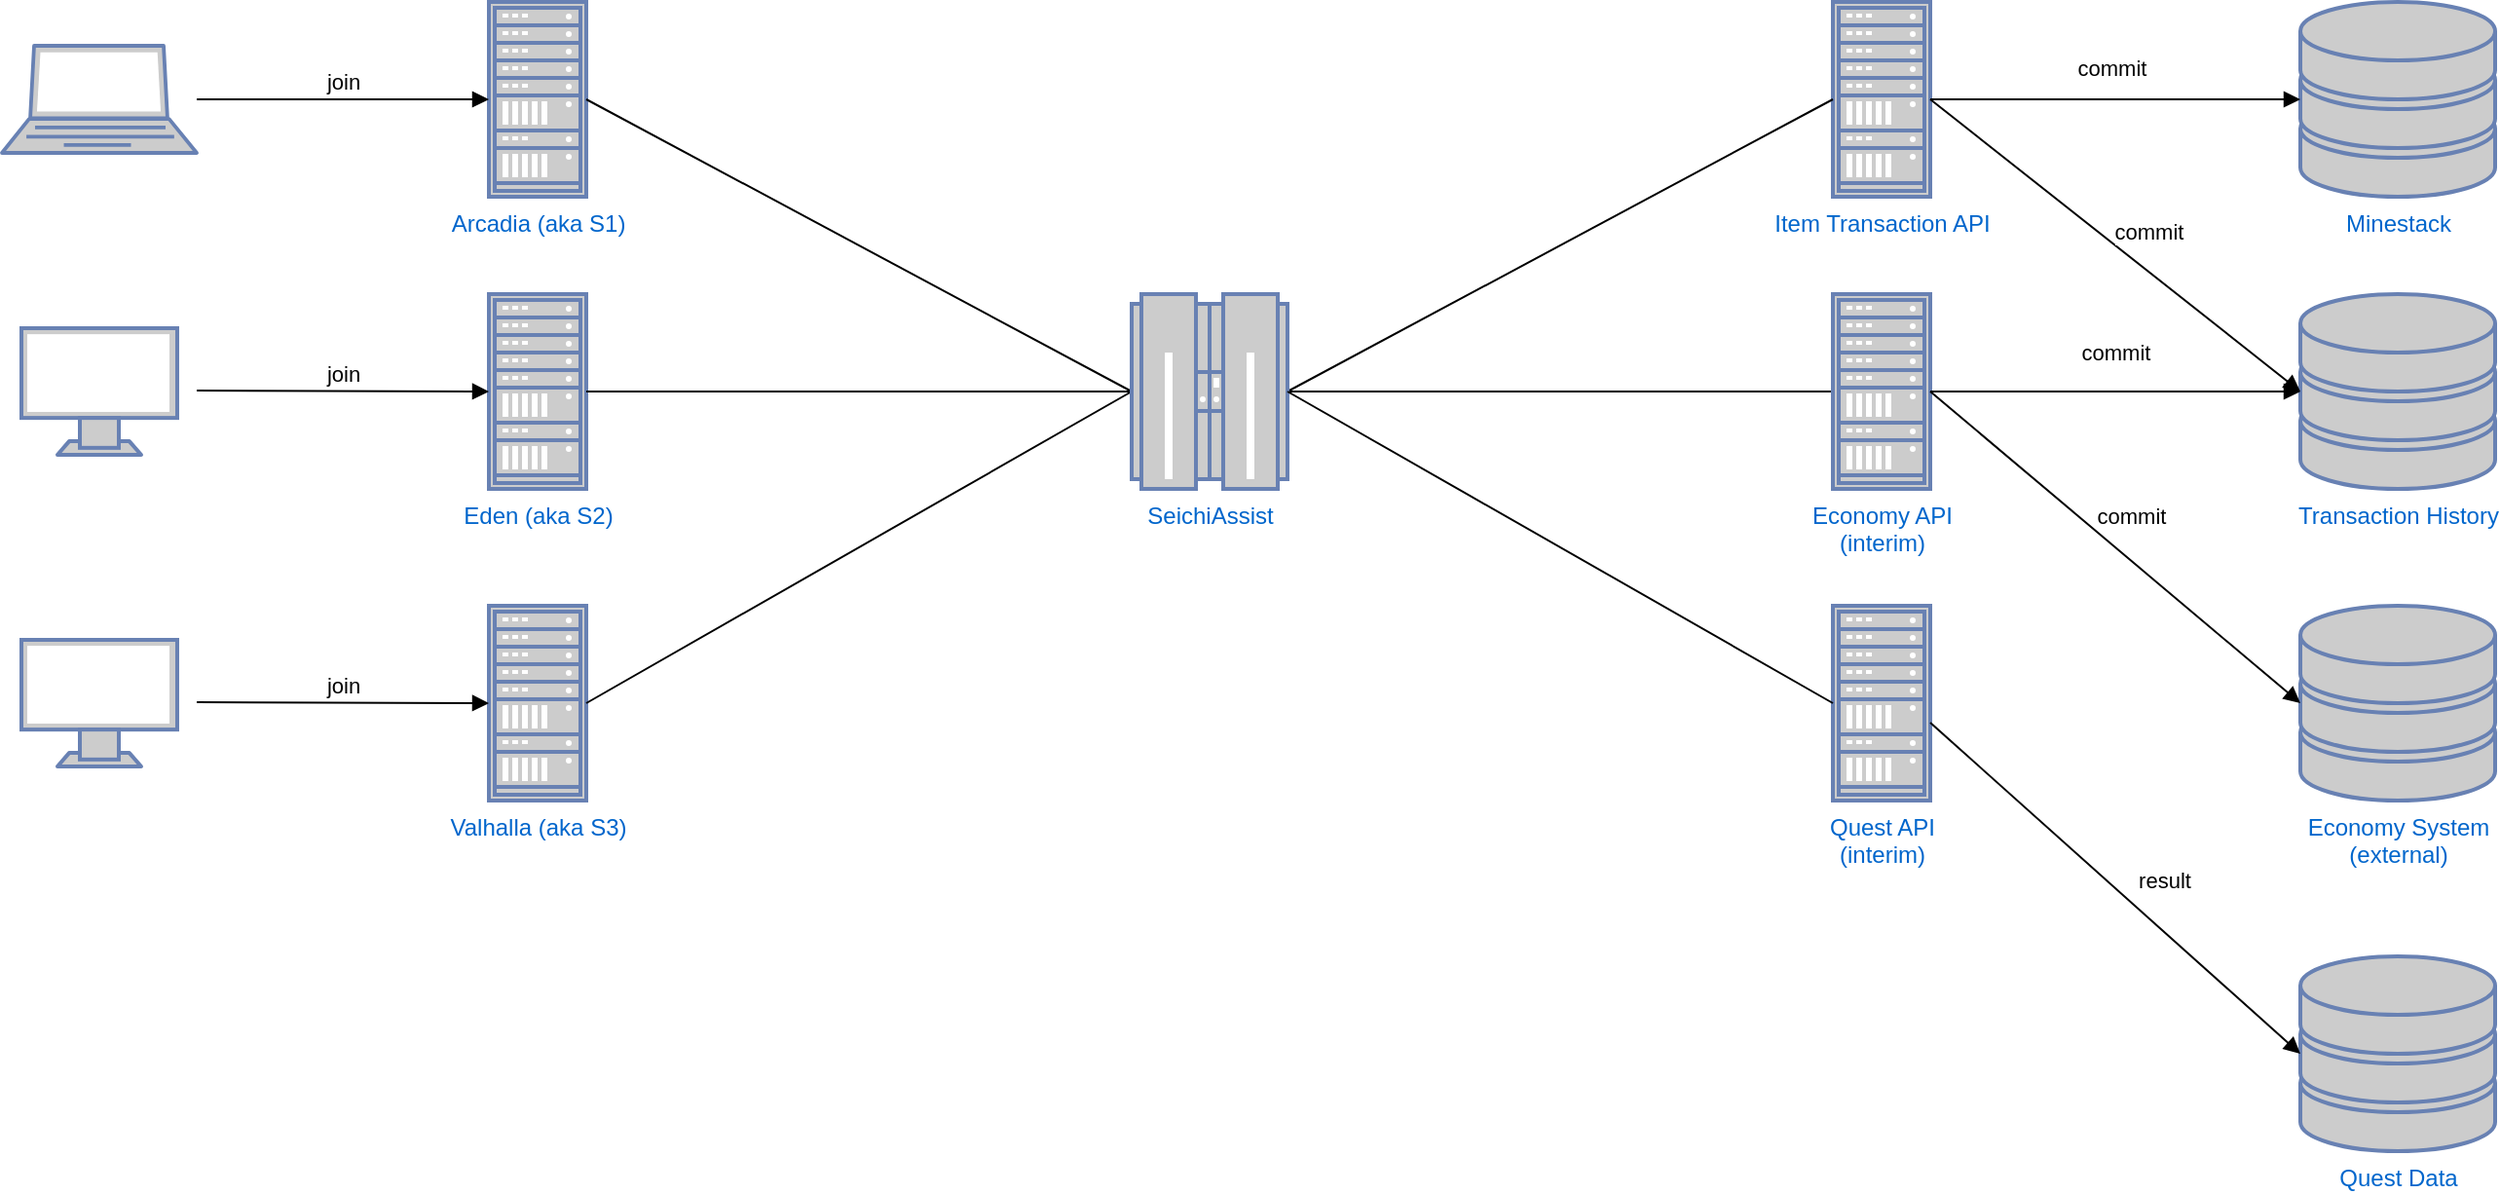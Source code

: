<mxfile version="12.5.6" type="github" pages="8">
  <diagram id="E1fZIa5tzn7upZi3XGp3" name="Overview">
    <mxGraphModel dx="2329" dy="960" grid="1" gridSize="10" guides="1" tooltips="1" connect="1" arrows="1" fold="1" page="1" pageScale="1" pageWidth="827" pageHeight="1169" math="0" shadow="0">
      <root>
        <mxCell id="0"/>
        <mxCell id="1" parent="0"/>
        <mxCell id="cF5c5wZSAEpTHRjXzD4C-1" value="Arcadia (aka S1)" style="fontColor=#0066CC;verticalAlign=top;verticalLabelPosition=bottom;labelPosition=center;align=center;html=1;outlineConnect=0;fillColor=#CCCCCC;strokeColor=#6881B3;gradientColor=none;gradientDirection=north;strokeWidth=2;shape=mxgraph.networks.rack;" vertex="1" parent="1">
          <mxGeometry x="150" y="270" width="50" height="100" as="geometry"/>
        </mxCell>
        <mxCell id="cF5c5wZSAEpTHRjXzD4C-2" value="Eden (aka S2)" style="fontColor=#0066CC;verticalAlign=top;verticalLabelPosition=bottom;labelPosition=center;align=center;html=1;outlineConnect=0;fillColor=#CCCCCC;strokeColor=#6881B3;gradientColor=none;gradientDirection=north;strokeWidth=2;shape=mxgraph.networks.rack;" vertex="1" parent="1">
          <mxGeometry x="150" y="420" width="50" height="100" as="geometry"/>
        </mxCell>
        <mxCell id="cF5c5wZSAEpTHRjXzD4C-3" value="Valhalla (aka S3)" style="fontColor=#0066CC;verticalAlign=top;verticalLabelPosition=bottom;labelPosition=center;align=center;html=1;outlineConnect=0;fillColor=#CCCCCC;strokeColor=#6881B3;gradientColor=none;gradientDirection=north;strokeWidth=2;shape=mxgraph.networks.rack;" vertex="1" parent="1">
          <mxGeometry x="150" y="580" width="50" height="100" as="geometry"/>
        </mxCell>
        <mxCell id="cF5c5wZSAEpTHRjXzD4C-4" value="Item Transaction API" style="fontColor=#0066CC;verticalAlign=top;verticalLabelPosition=bottom;labelPosition=center;align=center;html=1;outlineConnect=0;fillColor=#CCCCCC;strokeColor=#6881B3;gradientColor=none;gradientDirection=north;strokeWidth=2;shape=mxgraph.networks.rack;" vertex="1" parent="1">
          <mxGeometry x="840" y="270" width="50" height="100" as="geometry"/>
        </mxCell>
        <mxCell id="cF5c5wZSAEpTHRjXzD4C-5" value="Minestack" style="fontColor=#0066CC;verticalAlign=top;verticalLabelPosition=bottom;labelPosition=center;align=center;html=1;outlineConnect=0;fillColor=#CCCCCC;strokeColor=#6881B3;gradientColor=none;gradientDirection=north;strokeWidth=2;shape=mxgraph.networks.storage;" vertex="1" parent="1">
          <mxGeometry x="1080" y="270" width="100" height="100" as="geometry"/>
        </mxCell>
        <mxCell id="cF5c5wZSAEpTHRjXzD4C-6" value="Transaction History" style="fontColor=#0066CC;verticalAlign=top;verticalLabelPosition=bottom;labelPosition=center;align=center;html=1;outlineConnect=0;fillColor=#CCCCCC;strokeColor=#6881B3;gradientColor=none;gradientDirection=north;strokeWidth=2;shape=mxgraph.networks.storage;" vertex="1" parent="1">
          <mxGeometry x="1080" y="420" width="100" height="100" as="geometry"/>
        </mxCell>
        <mxCell id="cF5c5wZSAEpTHRjXzD4C-29" value="Quest Data" style="fontColor=#0066CC;verticalAlign=top;verticalLabelPosition=bottom;labelPosition=center;align=center;html=1;outlineConnect=0;fillColor=#CCCCCC;strokeColor=#6881B3;gradientColor=none;gradientDirection=north;strokeWidth=2;shape=mxgraph.networks.storage;" vertex="1" parent="1">
          <mxGeometry x="1080" y="760" width="100" height="100" as="geometry"/>
        </mxCell>
        <mxCell id="cF5c5wZSAEpTHRjXzD4C-9" value="" style="endArrow=none;html=1;exitX=1;exitY=0.5;exitDx=0;exitDy=0;entryX=0;entryY=0.5;entryDx=0;entryDy=0;entryPerimeter=0;exitPerimeter=0;" edge="1" parent="1" source="cF5c5wZSAEpTHRjXzD4C-33" target="cF5c5wZSAEpTHRjXzD4C-18">
          <mxGeometry width="50" height="50" relative="1" as="geometry">
            <mxPoint x="540" y="469.286" as="sourcePoint"/>
            <mxPoint x="370" y="470" as="targetPoint"/>
          </mxGeometry>
        </mxCell>
        <mxCell id="cF5c5wZSAEpTHRjXzD4C-10" value="" style="endArrow=none;html=1;exitX=1;exitY=0.5;exitDx=0;exitDy=0;entryX=0;entryY=0.5;entryDx=0;entryDy=0;entryPerimeter=0;exitPerimeter=0;" edge="1" parent="1" source="cF5c5wZSAEpTHRjXzD4C-33" target="cF5c5wZSAEpTHRjXzD4C-4">
          <mxGeometry width="50" height="50" relative="1" as="geometry">
            <mxPoint x="540" y="469.286" as="sourcePoint"/>
            <mxPoint x="300" y="310" as="targetPoint"/>
          </mxGeometry>
        </mxCell>
        <mxCell id="cF5c5wZSAEpTHRjXzD4C-11" value="" style="fontColor=#0066CC;verticalAlign=top;verticalLabelPosition=bottom;labelPosition=center;align=center;html=1;outlineConnect=0;fillColor=#CCCCCC;strokeColor=#6881B3;gradientColor=none;gradientDirection=north;strokeWidth=2;shape=mxgraph.networks.laptop;" vertex="1" parent="1">
          <mxGeometry x="-100" y="292.5" width="100" height="55" as="geometry"/>
        </mxCell>
        <mxCell id="cF5c5wZSAEpTHRjXzD4C-12" value="" style="fontColor=#0066CC;verticalAlign=top;verticalLabelPosition=bottom;labelPosition=center;align=center;html=1;outlineConnect=0;fillColor=#CCCCCC;strokeColor=#6881B3;gradientColor=none;gradientDirection=north;strokeWidth=2;shape=mxgraph.networks.monitor;" vertex="1" parent="1">
          <mxGeometry x="-90" y="437.5" width="80" height="65" as="geometry"/>
        </mxCell>
        <mxCell id="cF5c5wZSAEpTHRjXzD4C-13" value="" style="fontColor=#0066CC;verticalAlign=top;verticalLabelPosition=bottom;labelPosition=center;align=center;html=1;outlineConnect=0;fillColor=#CCCCCC;strokeColor=#6881B3;gradientColor=none;gradientDirection=north;strokeWidth=2;shape=mxgraph.networks.monitor;" vertex="1" parent="1">
          <mxGeometry x="-90" y="597.5" width="80" height="65" as="geometry"/>
        </mxCell>
        <mxCell id="cF5c5wZSAEpTHRjXzD4C-14" value="join" style="html=1;verticalAlign=bottom;endArrow=block;entryX=0;entryY=0.5;entryDx=0;entryDy=0;entryPerimeter=0;" edge="1" parent="1" target="cF5c5wZSAEpTHRjXzD4C-1">
          <mxGeometry width="80" relative="1" as="geometry">
            <mxPoint y="320" as="sourcePoint"/>
            <mxPoint x="80" y="320" as="targetPoint"/>
          </mxGeometry>
        </mxCell>
        <mxCell id="cF5c5wZSAEpTHRjXzD4C-15" value="join" style="html=1;verticalAlign=bottom;endArrow=block;entryX=0;entryY=0.5;entryDx=0;entryDy=0;entryPerimeter=0;" edge="1" parent="1" target="cF5c5wZSAEpTHRjXzD4C-2">
          <mxGeometry width="80" relative="1" as="geometry">
            <mxPoint y="469.5" as="sourcePoint"/>
            <mxPoint x="80" y="469.5" as="targetPoint"/>
          </mxGeometry>
        </mxCell>
        <mxCell id="cF5c5wZSAEpTHRjXzD4C-16" value="join" style="html=1;verticalAlign=bottom;endArrow=block;entryX=0;entryY=0.5;entryDx=0;entryDy=0;entryPerimeter=0;" edge="1" parent="1" target="cF5c5wZSAEpTHRjXzD4C-3">
          <mxGeometry width="80" relative="1" as="geometry">
            <mxPoint y="629.5" as="sourcePoint"/>
            <mxPoint x="80" y="629.5" as="targetPoint"/>
          </mxGeometry>
        </mxCell>
        <mxCell id="cF5c5wZSAEpTHRjXzD4C-17" value="Economy System&lt;br&gt;(external)" style="fontColor=#0066CC;verticalAlign=top;verticalLabelPosition=bottom;labelPosition=center;align=center;html=1;outlineConnect=0;fillColor=#CCCCCC;strokeColor=#6881B3;gradientColor=none;gradientDirection=north;strokeWidth=2;shape=mxgraph.networks.storage;" vertex="1" parent="1">
          <mxGeometry x="1080" y="580" width="100" height="100" as="geometry"/>
        </mxCell>
        <mxCell id="cF5c5wZSAEpTHRjXzD4C-18" value="Economy API&lt;br&gt;(interim)" style="fontColor=#0066CC;verticalAlign=top;verticalLabelPosition=bottom;labelPosition=center;align=center;html=1;outlineConnect=0;fillColor=#CCCCCC;strokeColor=#6881B3;gradientColor=none;gradientDirection=north;strokeWidth=2;shape=mxgraph.networks.rack;" vertex="1" parent="1">
          <mxGeometry x="840" y="420" width="50" height="100" as="geometry"/>
        </mxCell>
        <mxCell id="cF5c5wZSAEpTHRjXzD4C-19" value="commit" style="html=1;verticalAlign=bottom;endArrow=block;entryX=0;entryY=0.5;entryDx=0;entryDy=0;entryPerimeter=0;exitX=1;exitY=0.5;exitDx=0;exitDy=0;exitPerimeter=0;" edge="1" parent="1" source="cF5c5wZSAEpTHRjXzD4C-18" target="cF5c5wZSAEpTHRjXzD4C-17">
          <mxGeometry x="0.018" y="11" width="80" relative="1" as="geometry">
            <mxPoint x="890" y="569.5" as="sourcePoint"/>
            <mxPoint x="970" y="569.5" as="targetPoint"/>
            <mxPoint x="-1" as="offset"/>
          </mxGeometry>
        </mxCell>
        <mxCell id="cF5c5wZSAEpTHRjXzD4C-20" value="commit" style="html=1;verticalAlign=bottom;endArrow=block;entryX=0;entryY=0.5;entryDx=0;entryDy=0;entryPerimeter=0;exitX=1;exitY=0.5;exitDx=0;exitDy=0;exitPerimeter=0;" edge="1" parent="1" source="cF5c5wZSAEpTHRjXzD4C-18" target="cF5c5wZSAEpTHRjXzD4C-6">
          <mxGeometry x="0.002" y="11" width="80" relative="1" as="geometry">
            <mxPoint x="940" y="530" as="sourcePoint"/>
            <mxPoint x="1020" y="530" as="targetPoint"/>
            <mxPoint as="offset"/>
          </mxGeometry>
        </mxCell>
        <mxCell id="cF5c5wZSAEpTHRjXzD4C-22" value="commit" style="html=1;verticalAlign=bottom;endArrow=block;entryX=0;entryY=0.5;entryDx=0;entryDy=0;entryPerimeter=0;exitX=1;exitY=0.5;exitDx=0;exitDy=0;exitPerimeter=0;" edge="1" parent="1" source="cF5c5wZSAEpTHRjXzD4C-4" target="cF5c5wZSAEpTHRjXzD4C-5">
          <mxGeometry x="-0.023" y="7" width="80" relative="1" as="geometry">
            <mxPoint x="890" y="410" as="sourcePoint"/>
            <mxPoint x="970" y="410" as="targetPoint"/>
            <mxPoint as="offset"/>
          </mxGeometry>
        </mxCell>
        <mxCell id="cF5c5wZSAEpTHRjXzD4C-25" value="commit" style="html=1;verticalAlign=bottom;endArrow=block;exitX=1;exitY=0.5;exitDx=0;exitDy=0;exitPerimeter=0;entryX=0;entryY=0.5;entryDx=0;entryDy=0;entryPerimeter=0;" edge="1" parent="1" source="cF5c5wZSAEpTHRjXzD4C-4" target="cF5c5wZSAEpTHRjXzD4C-6">
          <mxGeometry x="0.125" y="9" width="80" relative="1" as="geometry">
            <mxPoint x="920" y="397" as="sourcePoint"/>
            <mxPoint x="1000" y="397" as="targetPoint"/>
            <mxPoint as="offset"/>
          </mxGeometry>
        </mxCell>
        <mxCell id="cF5c5wZSAEpTHRjXzD4C-26" value="" style="endArrow=none;html=1;exitX=1;exitY=0.5;exitDx=0;exitDy=0;exitPerimeter=0;entryX=0;entryY=0.5;entryDx=0;entryDy=0;entryPerimeter=0;" edge="1" parent="1" source="cF5c5wZSAEpTHRjXzD4C-1" target="cF5c5wZSAEpTHRjXzD4C-33">
          <mxGeometry width="50" height="50" relative="1" as="geometry">
            <mxPoint x="210" y="330" as="sourcePoint"/>
            <mxPoint x="480" y="469.286" as="targetPoint"/>
          </mxGeometry>
        </mxCell>
        <mxCell id="cF5c5wZSAEpTHRjXzD4C-27" value="" style="endArrow=none;html=1;exitX=1;exitY=0.5;exitDx=0;exitDy=0;exitPerimeter=0;entryX=0;entryY=0.5;entryDx=0;entryDy=0;entryPerimeter=0;" edge="1" parent="1" source="cF5c5wZSAEpTHRjXzD4C-2" target="cF5c5wZSAEpTHRjXzD4C-33">
          <mxGeometry width="50" height="50" relative="1" as="geometry">
            <mxPoint x="210" y="480" as="sourcePoint"/>
            <mxPoint x="480" y="469.286" as="targetPoint"/>
          </mxGeometry>
        </mxCell>
        <mxCell id="cF5c5wZSAEpTHRjXzD4C-28" value="" style="endArrow=none;html=1;exitX=1;exitY=0.5;exitDx=0;exitDy=0;exitPerimeter=0;entryX=0;entryY=0.5;entryDx=0;entryDy=0;entryPerimeter=0;" edge="1" parent="1" source="cF5c5wZSAEpTHRjXzD4C-3" target="cF5c5wZSAEpTHRjXzD4C-33">
          <mxGeometry width="50" height="50" relative="1" as="geometry">
            <mxPoint x="210" y="640" as="sourcePoint"/>
            <mxPoint x="480" y="469.286" as="targetPoint"/>
          </mxGeometry>
        </mxCell>
        <mxCell id="cF5c5wZSAEpTHRjXzD4C-31" value="Quest API&lt;br&gt;(interim)" style="fontColor=#0066CC;verticalAlign=top;verticalLabelPosition=bottom;labelPosition=center;align=center;html=1;outlineConnect=0;fillColor=#CCCCCC;strokeColor=#6881B3;gradientColor=none;gradientDirection=north;strokeWidth=2;shape=mxgraph.networks.rack;" vertex="1" parent="1">
          <mxGeometry x="840" y="580" width="50" height="100" as="geometry"/>
        </mxCell>
        <mxCell id="cF5c5wZSAEpTHRjXzD4C-33" value="SeichiAssist" style="fontColor=#0066CC;verticalAlign=top;verticalLabelPosition=bottom;labelPosition=center;align=center;html=1;outlineConnect=0;fillColor=#CCCCCC;strokeColor=#6881B3;gradientColor=none;gradientDirection=north;strokeWidth=2;shape=mxgraph.networks.mainframe;" vertex="1" parent="1">
          <mxGeometry x="480" y="420" width="80" height="100" as="geometry"/>
        </mxCell>
        <mxCell id="cF5c5wZSAEpTHRjXzD4C-34" value="" style="endArrow=none;html=1;exitX=1;exitY=0.5;exitDx=0;exitDy=0;exitPerimeter=0;entryX=0;entryY=0.5;entryDx=0;entryDy=0;entryPerimeter=0;" edge="1" parent="1" source="cF5c5wZSAEpTHRjXzD4C-33" target="cF5c5wZSAEpTHRjXzD4C-31">
          <mxGeometry width="50" height="50" relative="1" as="geometry">
            <mxPoint x="660" y="597.5" as="sourcePoint"/>
            <mxPoint x="720" y="537.5" as="targetPoint"/>
          </mxGeometry>
        </mxCell>
        <mxCell id="cF5c5wZSAEpTHRjXzD4C-37" value="result" style="html=1;verticalAlign=bottom;endArrow=block;entryX=0;entryY=0.5;entryDx=0;entryDy=0;entryPerimeter=0;" edge="1" parent="1" target="cF5c5wZSAEpTHRjXzD4C-29">
          <mxGeometry x="0.172" y="13" width="80" relative="1" as="geometry">
            <mxPoint x="890" y="640" as="sourcePoint"/>
            <mxPoint x="970" y="640" as="targetPoint"/>
            <mxPoint as="offset"/>
          </mxGeometry>
        </mxCell>
      </root>
    </mxGraphModel>
  </diagram>
  <diagram id="abUCU68c75y5wKKTvu4t" name="TRACKER-7315">
    <mxGraphModel dx="1277" dy="816" grid="1" gridSize="10" guides="0" tooltips="1" connect="1" arrows="1" fold="1" page="1" pageScale="1" pageWidth="827" pageHeight="1169" math="0" shadow="0">
      <root>
        <mxCell id="wQiHHXdvYLnzJMGTRmWY-0"/>
        <mxCell id="wQiHHXdvYLnzJMGTRmWY-1" parent="wQiHHXdvYLnzJMGTRmWY-0"/>
        <mxCell id="5ryiHg2MH_s-ZCPv3rZF-0" value="Arcadia (aka S1)" style="fontColor=#0066CC;verticalAlign=top;verticalLabelPosition=bottom;labelPosition=center;align=center;html=1;outlineConnect=0;fillColor=#CCCCCC;strokeColor=#6881B3;gradientColor=none;gradientDirection=north;strokeWidth=2;shape=mxgraph.networks.rack;" vertex="1" parent="wQiHHXdvYLnzJMGTRmWY-1">
          <mxGeometry x="30" y="270" width="50" height="100" as="geometry"/>
        </mxCell>
        <mxCell id="5ryiHg2MH_s-ZCPv3rZF-1" value="Eden (aka S2)" style="fontColor=#0066CC;verticalAlign=top;verticalLabelPosition=bottom;labelPosition=center;align=center;html=1;outlineConnect=0;fillColor=#CCCCCC;strokeColor=#6881B3;gradientColor=none;gradientDirection=north;strokeWidth=2;shape=mxgraph.networks.rack;" vertex="1" parent="wQiHHXdvYLnzJMGTRmWY-1">
          <mxGeometry x="30" y="420" width="50" height="100" as="geometry"/>
        </mxCell>
        <mxCell id="5ryiHg2MH_s-ZCPv3rZF-2" value="Valhalla (aka S3)" style="fontColor=#0066CC;verticalAlign=top;verticalLabelPosition=bottom;labelPosition=center;align=center;html=1;outlineConnect=0;fillColor=#CCCCCC;strokeColor=#6881B3;gradientColor=none;gradientDirection=north;strokeWidth=2;shape=mxgraph.networks.rack;" vertex="1" parent="wQiHHXdvYLnzJMGTRmWY-1">
          <mxGeometry x="30" y="580" width="50" height="100" as="geometry"/>
        </mxCell>
        <mxCell id="5ryiHg2MH_s-ZCPv3rZF-3" value="Item Transaction API" style="fontColor=#0066CC;verticalAlign=top;verticalLabelPosition=bottom;labelPosition=center;align=center;html=1;outlineConnect=0;fillColor=#CCCCCC;strokeColor=#6881B3;gradientColor=none;gradientDirection=north;strokeWidth=2;shape=mxgraph.networks.rack;" vertex="1" parent="wQiHHXdvYLnzJMGTRmWY-1">
          <mxGeometry x="720" y="420" width="50" height="100" as="geometry"/>
        </mxCell>
        <mxCell id="5ryiHg2MH_s-ZCPv3rZF-4" value="Minestack" style="fontColor=#0066CC;verticalAlign=top;verticalLabelPosition=bottom;labelPosition=center;align=center;html=1;outlineConnect=0;fillColor=#CCCCCC;strokeColor=#6881B3;gradientColor=none;gradientDirection=north;strokeWidth=2;shape=mxgraph.networks.storage;" vertex="1" parent="wQiHHXdvYLnzJMGTRmWY-1">
          <mxGeometry x="960" y="270" width="100" height="100" as="geometry"/>
        </mxCell>
        <mxCell id="5ryiHg2MH_s-ZCPv3rZF-5" value="Transaction History" style="fontColor=#0066CC;verticalAlign=top;verticalLabelPosition=bottom;labelPosition=center;align=center;html=1;outlineConnect=0;fillColor=#CCCCCC;strokeColor=#6881B3;gradientColor=none;gradientDirection=north;strokeWidth=2;shape=mxgraph.networks.storage;" vertex="1" parent="wQiHHXdvYLnzJMGTRmWY-1">
          <mxGeometry x="960" y="580" width="100" height="100" as="geometry"/>
        </mxCell>
        <mxCell id="5ryiHg2MH_s-ZCPv3rZF-7" value="transport(from -&amp;gt; to)" style="html=1;verticalAlign=bottom;endArrow=block;entryX=0;entryY=0.5;entryDx=0;entryDy=0;entryPerimeter=0;exitX=1;exitY=0.5;exitDx=0;exitDy=0;exitPerimeter=0;rounded=0;" edge="1" parent="wQiHHXdvYLnzJMGTRmWY-1" source="5ryiHg2MH_s-ZCPv3rZF-3" target="5ryiHg2MH_s-ZCPv3rZF-4">
          <mxGeometry x="-0.266" y="32" width="80" relative="1" as="geometry">
            <mxPoint x="770" y="410" as="sourcePoint"/>
            <mxPoint x="850" y="410" as="targetPoint"/>
            <mxPoint as="offset"/>
            <Array as="points"/>
          </mxGeometry>
        </mxCell>
        <mxCell id="5ryiHg2MH_s-ZCPv3rZF-8" value="kind=market,from=seller,&lt;br&gt;to=bidder,items=items" style="html=1;verticalAlign=bottom;endArrow=block;exitX=1;exitY=0.5;exitDx=0;exitDy=0;exitPerimeter=0;entryX=0;entryY=0.5;entryDx=0;entryDy=0;entryPerimeter=0;" edge="1" parent="wQiHHXdvYLnzJMGTRmWY-1" source="5ryiHg2MH_s-ZCPv3rZF-3" target="5ryiHg2MH_s-ZCPv3rZF-5">
          <mxGeometry x="0.125" y="9" width="80" relative="1" as="geometry">
            <mxPoint x="800" y="397" as="sourcePoint"/>
            <mxPoint x="880" y="397" as="targetPoint"/>
            <mxPoint as="offset"/>
          </mxGeometry>
        </mxCell>
        <mxCell id="5ryiHg2MH_s-ZCPv3rZF-9" value="" style="endArrow=none;html=1;exitX=1;exitY=0.5;exitDx=0;exitDy=0;exitPerimeter=0;entryX=0;entryY=0.5;entryDx=0;entryDy=0;entryPerimeter=0;" edge="1" parent="wQiHHXdvYLnzJMGTRmWY-1" source="5ryiHg2MH_s-ZCPv3rZF-0" target="5ryiHg2MH_s-ZCPv3rZF-12">
          <mxGeometry width="50" height="50" relative="1" as="geometry">
            <mxPoint x="90" y="330" as="sourcePoint"/>
            <mxPoint x="360" y="469.286" as="targetPoint"/>
          </mxGeometry>
        </mxCell>
        <mxCell id="5ryiHg2MH_s-ZCPv3rZF-10" value="" style="endArrow=none;html=1;exitX=1;exitY=0.5;exitDx=0;exitDy=0;exitPerimeter=0;entryX=0;entryY=0.5;entryDx=0;entryDy=0;entryPerimeter=0;" edge="1" parent="wQiHHXdvYLnzJMGTRmWY-1" source="5ryiHg2MH_s-ZCPv3rZF-1" target="5ryiHg2MH_s-ZCPv3rZF-12">
          <mxGeometry width="50" height="50" relative="1" as="geometry">
            <mxPoint x="90" y="480" as="sourcePoint"/>
            <mxPoint x="360" y="469.286" as="targetPoint"/>
          </mxGeometry>
        </mxCell>
        <mxCell id="5ryiHg2MH_s-ZCPv3rZF-11" value="" style="endArrow=none;html=1;exitX=1;exitY=0.5;exitDx=0;exitDy=0;exitPerimeter=0;entryX=0;entryY=0.5;entryDx=0;entryDy=0;entryPerimeter=0;" edge="1" parent="wQiHHXdvYLnzJMGTRmWY-1" source="5ryiHg2MH_s-ZCPv3rZF-2" target="5ryiHg2MH_s-ZCPv3rZF-12">
          <mxGeometry width="50" height="50" relative="1" as="geometry">
            <mxPoint x="90" y="640" as="sourcePoint"/>
            <mxPoint x="360" y="469.286" as="targetPoint"/>
          </mxGeometry>
        </mxCell>
        <mxCell id="5ryiHg2MH_s-ZCPv3rZF-12" value="SeichiAssist" style="fontColor=#0066CC;verticalAlign=top;verticalLabelPosition=bottom;labelPosition=center;align=center;html=1;outlineConnect=0;fillColor=#CCCCCC;strokeColor=#6881B3;gradientColor=none;gradientDirection=north;strokeWidth=2;shape=mxgraph.networks.mainframe;" vertex="1" parent="wQiHHXdvYLnzJMGTRmWY-1">
          <mxGeometry x="360" y="420" width="80" height="100" as="geometry"/>
        </mxCell>
        <mxCell id="LqNCUcHVI_thpFKpSEDr-1" value="queue bid" style="html=1;verticalAlign=bottom;endArrow=block;entryX=0;entryY=0.3;entryDx=0;entryDy=0;entryPerimeter=0;" edge="1" parent="wQiHHXdvYLnzJMGTRmWY-1" target="5ryiHg2MH_s-ZCPv3rZF-3">
          <mxGeometry width="80" relative="1" as="geometry">
            <mxPoint x="440" y="450" as="sourcePoint"/>
            <mxPoint x="520" y="450" as="targetPoint"/>
          </mxGeometry>
        </mxCell>
        <mxCell id="LqNCUcHVI_thpFKpSEDr-2" value="result (Success | Failure)" style="html=1;verticalAlign=bottom;endArrow=block;entryX=1;entryY=0.8;entryDx=0;entryDy=0;entryPerimeter=0;exitX=0;exitY=0.8;exitDx=0;exitDy=0;exitPerimeter=0;" edge="1" parent="wQiHHXdvYLnzJMGTRmWY-1" source="5ryiHg2MH_s-ZCPv3rZF-3" target="5ryiHg2MH_s-ZCPv3rZF-12">
          <mxGeometry width="80" relative="1" as="geometry">
            <mxPoint x="700" y="500" as="sourcePoint"/>
            <mxPoint x="640" y="500" as="targetPoint"/>
          </mxGeometry>
        </mxCell>
      </root>
    </mxGraphModel>
  </diagram>
  <diagram id="4pzMdQMk-_MHeESGRC7U" name="TRACKER-7342">
    <mxGraphModel dx="1277" dy="816" grid="1" gridSize="10" guides="1" tooltips="1" connect="1" arrows="1" fold="1" page="1" pageScale="1" pageWidth="827" pageHeight="1169" math="0" shadow="0">
      <root>
        <mxCell id="uQjz86yNZaLKDj_SnwFY-0"/>
        <mxCell id="uQjz86yNZaLKDj_SnwFY-1" parent="uQjz86yNZaLKDj_SnwFY-0"/>
        <mxCell id="uQjz86yNZaLKDj_SnwFY-2" value="TL;DR:納品要素の追加" style="text;html=1;align=center;verticalAlign=middle;resizable=0;points=[];autosize=1;" vertex="1" parent="uQjz86yNZaLKDj_SnwFY-1">
          <mxGeometry x="105" y="190" width="140" height="20" as="geometry"/>
        </mxCell>
        <mxCell id="fJNG_cs6KRgdvyxUlbZ4-0" value="Arcadia (aka S1)" style="fontColor=#0066CC;verticalAlign=top;verticalLabelPosition=bottom;labelPosition=center;align=center;html=1;outlineConnect=0;fillColor=#CCCCCC;strokeColor=#6881B3;gradientColor=none;gradientDirection=north;strokeWidth=2;shape=mxgraph.networks.rack;" vertex="1" parent="uQjz86yNZaLKDj_SnwFY-1">
          <mxGeometry x="150" y="270" width="50" height="100" as="geometry"/>
        </mxCell>
        <mxCell id="fJNG_cs6KRgdvyxUlbZ4-1" value="Eden (aka S2)" style="fontColor=#0066CC;verticalAlign=top;verticalLabelPosition=bottom;labelPosition=center;align=center;html=1;outlineConnect=0;fillColor=#CCCCCC;strokeColor=#6881B3;gradientColor=none;gradientDirection=north;strokeWidth=2;shape=mxgraph.networks.rack;" vertex="1" parent="uQjz86yNZaLKDj_SnwFY-1">
          <mxGeometry x="150" y="420" width="50" height="100" as="geometry"/>
        </mxCell>
        <mxCell id="fJNG_cs6KRgdvyxUlbZ4-2" value="Valhalla (aka S3)" style="fontColor=#0066CC;verticalAlign=top;verticalLabelPosition=bottom;labelPosition=center;align=center;html=1;outlineConnect=0;fillColor=#CCCCCC;strokeColor=#6881B3;gradientColor=none;gradientDirection=north;strokeWidth=2;shape=mxgraph.networks.rack;" vertex="1" parent="uQjz86yNZaLKDj_SnwFY-1">
          <mxGeometry x="150" y="580" width="50" height="100" as="geometry"/>
        </mxCell>
        <mxCell id="fJNG_cs6KRgdvyxUlbZ4-3" value="Quest Data" style="fontColor=#0066CC;verticalAlign=top;verticalLabelPosition=bottom;labelPosition=center;align=center;html=1;outlineConnect=0;fillColor=#CCCCCC;strokeColor=#6881B3;gradientColor=none;gradientDirection=north;strokeWidth=2;shape=mxgraph.networks.storage;" vertex="1" parent="uQjz86yNZaLKDj_SnwFY-1">
          <mxGeometry x="1090" y="534" width="100" height="100" as="geometry"/>
        </mxCell>
        <mxCell id="fJNG_cs6KRgdvyxUlbZ4-4" value="" style="endArrow=none;html=1;exitX=1;exitY=0.5;exitDx=0;exitDy=0;exitPerimeter=0;entryX=0;entryY=0.5;entryDx=0;entryDy=0;entryPerimeter=0;" edge="1" parent="uQjz86yNZaLKDj_SnwFY-1" source="fJNG_cs6KRgdvyxUlbZ4-0" target="fJNG_cs6KRgdvyxUlbZ4-8">
          <mxGeometry width="50" height="50" relative="1" as="geometry">
            <mxPoint x="210" y="330" as="sourcePoint"/>
            <mxPoint x="480" y="469.286" as="targetPoint"/>
          </mxGeometry>
        </mxCell>
        <mxCell id="fJNG_cs6KRgdvyxUlbZ4-5" value="" style="endArrow=none;html=1;exitX=1;exitY=0.5;exitDx=0;exitDy=0;exitPerimeter=0;entryX=0;entryY=0.5;entryDx=0;entryDy=0;entryPerimeter=0;" edge="1" parent="uQjz86yNZaLKDj_SnwFY-1" source="fJNG_cs6KRgdvyxUlbZ4-1" target="fJNG_cs6KRgdvyxUlbZ4-8">
          <mxGeometry width="50" height="50" relative="1" as="geometry">
            <mxPoint x="210" y="480" as="sourcePoint"/>
            <mxPoint x="480" y="469.286" as="targetPoint"/>
          </mxGeometry>
        </mxCell>
        <mxCell id="fJNG_cs6KRgdvyxUlbZ4-6" value="" style="endArrow=none;html=1;exitX=1;exitY=0.5;exitDx=0;exitDy=0;exitPerimeter=0;entryX=0;entryY=0.5;entryDx=0;entryDy=0;entryPerimeter=0;" edge="1" parent="uQjz86yNZaLKDj_SnwFY-1" source="fJNG_cs6KRgdvyxUlbZ4-2" target="fJNG_cs6KRgdvyxUlbZ4-8">
          <mxGeometry width="50" height="50" relative="1" as="geometry">
            <mxPoint x="210" y="640" as="sourcePoint"/>
            <mxPoint x="480" y="469.286" as="targetPoint"/>
          </mxGeometry>
        </mxCell>
        <mxCell id="fJNG_cs6KRgdvyxUlbZ4-7" value="Quest API&lt;br&gt;(interim)" style="fontColor=#0066CC;verticalAlign=top;verticalLabelPosition=bottom;labelPosition=center;align=center;html=1;outlineConnect=0;fillColor=#CCCCCC;strokeColor=#6881B3;gradientColor=none;gradientDirection=north;strokeWidth=2;shape=mxgraph.networks.rack;" vertex="1" parent="uQjz86yNZaLKDj_SnwFY-1">
          <mxGeometry x="760" y="534" width="50" height="100" as="geometry"/>
        </mxCell>
        <mxCell id="fJNG_cs6KRgdvyxUlbZ4-8" value="SeichiAssist" style="fontColor=#0066CC;verticalAlign=top;verticalLabelPosition=bottom;labelPosition=center;align=center;html=1;outlineConnect=0;fillColor=#CCCCCC;strokeColor=#6881B3;gradientColor=none;gradientDirection=north;strokeWidth=2;shape=mxgraph.networks.mainframe;" vertex="1" parent="uQjz86yNZaLKDj_SnwFY-1">
          <mxGeometry x="480" y="420" width="80" height="100" as="geometry"/>
        </mxCell>
        <mxCell id="fJNG_cs6KRgdvyxUlbZ4-10" value="send final result;&amp;nbsp;" style="html=1;verticalAlign=bottom;endArrow=block;entryX=0;entryY=0.5;entryDx=0;entryDy=0;entryPerimeter=0;exitX=1;exitY=0.5;exitDx=0;exitDy=0;exitPerimeter=0;" edge="1" parent="uQjz86yNZaLKDj_SnwFY-1" target="fJNG_cs6KRgdvyxUlbZ4-3" source="fJNG_cs6KRgdvyxUlbZ4-7">
          <mxGeometry x="0.04" y="10" width="80" relative="1" as="geometry">
            <mxPoint x="890" y="640" as="sourcePoint"/>
            <mxPoint x="970" y="640" as="targetPoint"/>
            <mxPoint as="offset"/>
          </mxGeometry>
        </mxCell>
        <mxCell id="OsepqpN2dejKHw6BA5B0-0" value="Item Transaction API&lt;br&gt;(interim)" style="fontColor=#0066CC;verticalAlign=top;verticalLabelPosition=bottom;labelPosition=center;align=center;html=1;outlineConnect=0;fillColor=#CCCCCC;strokeColor=#6881B3;gradientColor=none;gradientDirection=north;strokeWidth=2;shape=mxgraph.networks.rack;" vertex="1" parent="uQjz86yNZaLKDj_SnwFY-1">
          <mxGeometry x="760" y="310" width="50" height="100" as="geometry"/>
        </mxCell>
        <mxCell id="OsepqpN2dejKHw6BA5B0-1" value="Transaction History" style="fontColor=#0066CC;verticalAlign=top;verticalLabelPosition=bottom;labelPosition=center;align=center;html=1;outlineConnect=0;fillColor=#CCCCCC;strokeColor=#6881B3;gradientColor=none;gradientDirection=north;strokeWidth=2;shape=mxgraph.networks.storage;" vertex="1" parent="uQjz86yNZaLKDj_SnwFY-1">
          <mxGeometry x="1090" y="360" width="100" height="100" as="geometry"/>
        </mxCell>
        <mxCell id="OsepqpN2dejKHw6BA5B0-2" value="kind=quest,to=deliverer,&lt;br&gt;from=system,items=awards" style="html=1;verticalAlign=bottom;endArrow=block;exitX=1;exitY=0.5;exitDx=0;exitDy=0;exitPerimeter=0;entryX=0;entryY=0.5;entryDx=0;entryDy=0;entryPerimeter=0;" edge="1" parent="uQjz86yNZaLKDj_SnwFY-1" source="OsepqpN2dejKHw6BA5B0-0" target="OsepqpN2dejKHw6BA5B0-1">
          <mxGeometry x="0.04" y="10" width="80" relative="1" as="geometry">
            <mxPoint x="840" y="290" as="sourcePoint"/>
            <mxPoint x="920" y="290" as="targetPoint"/>
            <mxPoint as="offset"/>
          </mxGeometry>
        </mxCell>
        <mxCell id="OsepqpN2dejKHw6BA5B0-3" value="Minestack" style="fontColor=#0066CC;verticalAlign=top;verticalLabelPosition=bottom;labelPosition=center;align=center;html=1;outlineConnect=0;fillColor=#CCCCCC;strokeColor=#6881B3;gradientColor=none;gradientDirection=north;strokeWidth=2;shape=mxgraph.networks.storage;" vertex="1" parent="uQjz86yNZaLKDj_SnwFY-1">
          <mxGeometry x="1090" y="210" width="100" height="100" as="geometry"/>
        </mxCell>
        <mxCell id="OsepqpN2dejKHw6BA5B0-4" value="increase No. of award" style="html=1;verticalAlign=bottom;endArrow=block;entryX=0;entryY=0.5;entryDx=0;entryDy=0;entryPerimeter=0;exitX=1;exitY=0.5;exitDx=0;exitDy=0;exitPerimeter=0;" edge="1" parent="uQjz86yNZaLKDj_SnwFY-1" source="OsepqpN2dejKHw6BA5B0-0" target="OsepqpN2dejKHw6BA5B0-3">
          <mxGeometry x="0.063" y="-3" width="80" relative="1" as="geometry">
            <mxPoint x="860" y="230" as="sourcePoint"/>
            <mxPoint x="940" y="230" as="targetPoint"/>
            <mxPoint as="offset"/>
          </mxGeometry>
        </mxCell>
        <mxCell id="4OMb10ZC-VqHLJRyYRJg-0" value="delivery" style="html=1;verticalAlign=bottom;endArrow=block;entryX=0;entryY=0.5;entryDx=0;entryDy=0;entryPerimeter=0;exitX=1;exitY=0.5;exitDx=0;exitDy=0;exitPerimeter=0;curved=1;" edge="1" parent="uQjz86yNZaLKDj_SnwFY-1" source="fJNG_cs6KRgdvyxUlbZ4-8" target="fJNG_cs6KRgdvyxUlbZ4-7">
          <mxGeometry width="80" relative="1" as="geometry">
            <mxPoint x="600" y="490" as="sourcePoint"/>
            <mxPoint x="680" y="490" as="targetPoint"/>
            <Array as="points">
              <mxPoint x="670" y="490"/>
            </Array>
          </mxGeometry>
        </mxCell>
        <mxCell id="4OMb10ZC-VqHLJRyYRJg-1" value="send quest list" style="html=1;verticalAlign=bottom;endArrow=block;entryX=1;entryY=0.5;entryDx=0;entryDy=0;entryPerimeter=0;exitX=0;exitY=0.5;exitDx=0;exitDy=0;exitPerimeter=0;curved=1;" edge="1" parent="uQjz86yNZaLKDj_SnwFY-1" source="fJNG_cs6KRgdvyxUlbZ4-7" target="fJNG_cs6KRgdvyxUlbZ4-8">
          <mxGeometry x="0.092" y="28" width="80" relative="1" as="geometry">
            <mxPoint x="670" y="570" as="sourcePoint"/>
            <mxPoint x="750" y="570" as="targetPoint"/>
            <Array as="points">
              <mxPoint x="640" y="540"/>
            </Array>
            <mxPoint x="-1" y="-1" as="offset"/>
          </mxGeometry>
        </mxCell>
        <mxCell id="4OMb10ZC-VqHLJRyYRJg-2" value="kind=quest,to=system,&lt;br&gt;from=deliverer,items=deliverables" style="html=1;verticalAlign=bottom;endArrow=block;entryX=0;entryY=0.5;entryDx=0;entryDy=0;entryPerimeter=0;curved=1;exitX=1;exitY=0.5;exitDx=0;exitDy=0;exitPerimeter=0;" edge="1" parent="uQjz86yNZaLKDj_SnwFY-1" source="OsepqpN2dejKHw6BA5B0-0" target="OsepqpN2dejKHw6BA5B0-1">
          <mxGeometry x="0.051" y="-22" width="80" relative="1" as="geometry">
            <mxPoint x="820" y="370" as="sourcePoint"/>
            <mxPoint x="1100" y="420" as="targetPoint"/>
            <Array as="points">
              <mxPoint x="950" y="430"/>
            </Array>
            <mxPoint x="-14" y="-2" as="offset"/>
          </mxGeometry>
        </mxCell>
        <mxCell id="4OMb10ZC-VqHLJRyYRJg-3" value="decrease No. of deliverables" style="html=1;verticalAlign=bottom;endArrow=block;entryX=0;entryY=0.5;entryDx=0;entryDy=0;entryPerimeter=0;curved=1;exitX=1;exitY=0.5;exitDx=0;exitDy=0;exitPerimeter=0;" edge="1" parent="uQjz86yNZaLKDj_SnwFY-1" source="OsepqpN2dejKHw6BA5B0-0" target="OsepqpN2dejKHw6BA5B0-3">
          <mxGeometry x="-0.077" y="-35" width="80" relative="1" as="geometry">
            <mxPoint x="880" y="250" as="sourcePoint"/>
            <mxPoint x="960" y="250" as="targetPoint"/>
            <Array as="points">
              <mxPoint x="920" y="240"/>
            </Array>
            <mxPoint as="offset"/>
          </mxGeometry>
        </mxCell>
        <mxCell id="4OMb10ZC-VqHLJRyYRJg-4" value="queue" style="html=1;verticalAlign=bottom;endArrow=block;entryX=0;entryY=0.5;entryDx=0;entryDy=0;entryPerimeter=0;curved=1;" edge="1" parent="uQjz86yNZaLKDj_SnwFY-1" target="OsepqpN2dejKHw6BA5B0-0">
          <mxGeometry width="80" relative="1" as="geometry">
            <mxPoint x="560" y="469.5" as="sourcePoint"/>
            <mxPoint x="640" y="469.5" as="targetPoint"/>
            <Array as="points">
              <mxPoint x="640" y="380"/>
            </Array>
          </mxGeometry>
        </mxCell>
        <mxCell id="4OMb10ZC-VqHLJRyYRJg-5" value="result (Success | Failure)" style="html=1;verticalAlign=bottom;endArrow=block;entryX=1;entryY=0.5;entryDx=0;entryDy=0;entryPerimeter=0;exitX=0;exitY=0.5;exitDx=0;exitDy=0;exitPerimeter=0;curved=1;" edge="1" parent="uQjz86yNZaLKDj_SnwFY-1" source="OsepqpN2dejKHw6BA5B0-0" target="fJNG_cs6KRgdvyxUlbZ4-8">
          <mxGeometry x="0.137" y="10" width="80" relative="1" as="geometry">
            <mxPoint x="640" y="430" as="sourcePoint"/>
            <mxPoint x="720" y="430" as="targetPoint"/>
            <Array as="points">
              <mxPoint x="690" y="430"/>
            </Array>
            <mxPoint x="1" as="offset"/>
          </mxGeometry>
        </mxCell>
      </root>
    </mxGraphModel>
  </diagram>
  <diagram id="ThEqhTR1I8_4yiiv1OSz" name="TRACKER-7355">
    <mxGraphModel dx="1064" dy="680" grid="1" gridSize="5" guides="1" tooltips="1" connect="1" arrows="1" fold="1" page="1" pageScale="1" pageWidth="827" pageHeight="1169" math="0" shadow="0">
      <root>
        <mxCell id="vmclhji-gHsYDWOaVS8r-0"/>
        <mxCell id="vmclhji-gHsYDWOaVS8r-1" parent="vmclhji-gHsYDWOaVS8r-0"/>
        <mxCell id="PFkXwJeBTqDMAtfAi6ST-0" value="Arcadia (aka S1)" style="fontColor=#0066CC;verticalAlign=top;verticalLabelPosition=bottom;labelPosition=center;align=center;html=1;outlineConnect=0;fillColor=#CCCCCC;strokeColor=#6881B3;gradientColor=none;gradientDirection=north;strokeWidth=2;shape=mxgraph.networks.rack;" vertex="1" parent="vmclhji-gHsYDWOaVS8r-1">
          <mxGeometry x="150" y="270" width="50" height="100" as="geometry"/>
        </mxCell>
        <mxCell id="PFkXwJeBTqDMAtfAi6ST-1" value="Eden (aka S2)" style="fontColor=#0066CC;verticalAlign=top;verticalLabelPosition=bottom;labelPosition=center;align=center;html=1;outlineConnect=0;fillColor=#CCCCCC;strokeColor=#6881B3;gradientColor=none;gradientDirection=north;strokeWidth=2;shape=mxgraph.networks.rack;" vertex="1" parent="vmclhji-gHsYDWOaVS8r-1">
          <mxGeometry x="150" y="420" width="50" height="100" as="geometry"/>
        </mxCell>
        <mxCell id="PFkXwJeBTqDMAtfAi6ST-2" value="Valhalla (aka S3)" style="fontColor=#0066CC;verticalAlign=top;verticalLabelPosition=bottom;labelPosition=center;align=center;html=1;outlineConnect=0;fillColor=#CCCCCC;strokeColor=#6881B3;gradientColor=none;gradientDirection=north;strokeWidth=2;shape=mxgraph.networks.rack;" vertex="1" parent="vmclhji-gHsYDWOaVS8r-1">
          <mxGeometry x="150" y="580" width="50" height="100" as="geometry"/>
        </mxCell>
        <mxCell id="PFkXwJeBTqDMAtfAi6ST-3" value="Item Transaction API" style="fontColor=#0066CC;verticalAlign=top;verticalLabelPosition=bottom;labelPosition=center;align=center;html=1;outlineConnect=0;fillColor=#CCCCCC;strokeColor=#6881B3;gradientColor=none;gradientDirection=north;strokeWidth=2;shape=mxgraph.networks.rack;" vertex="1" parent="vmclhji-gHsYDWOaVS8r-1">
          <mxGeometry x="840" y="420" width="50" height="100" as="geometry"/>
        </mxCell>
        <mxCell id="PFkXwJeBTqDMAtfAi6ST-4" value="Minestack" style="fontColor=#0066CC;verticalAlign=top;verticalLabelPosition=bottom;labelPosition=center;align=center;html=1;outlineConnect=0;fillColor=#CCCCCC;strokeColor=#6881B3;gradientColor=none;gradientDirection=north;strokeWidth=2;shape=mxgraph.networks.storage;" vertex="1" parent="vmclhji-gHsYDWOaVS8r-1">
          <mxGeometry x="1080" y="270" width="100" height="100" as="geometry"/>
        </mxCell>
        <mxCell id="PFkXwJeBTqDMAtfAi6ST-5" value="Transaction History" style="fontColor=#0066CC;verticalAlign=top;verticalLabelPosition=bottom;labelPosition=center;align=center;html=1;outlineConnect=0;fillColor=#CCCCCC;strokeColor=#6881B3;gradientColor=none;gradientDirection=north;strokeWidth=2;shape=mxgraph.networks.storage;" vertex="1" parent="vmclhji-gHsYDWOaVS8r-1">
          <mxGeometry x="1070" y="450" width="100" height="100" as="geometry"/>
        </mxCell>
        <mxCell id="PFkXwJeBTqDMAtfAi6ST-7" value="commit" style="html=1;verticalAlign=bottom;endArrow=block;entryX=0;entryY=0.5;entryDx=0;entryDy=0;entryPerimeter=0;exitX=1;exitY=0.5;exitDx=0;exitDy=0;exitPerimeter=0;" edge="1" parent="vmclhji-gHsYDWOaVS8r-1" source="PFkXwJeBTqDMAtfAi6ST-3" target="PFkXwJeBTqDMAtfAi6ST-4">
          <mxGeometry x="-0.023" y="7" width="80" relative="1" as="geometry">
            <mxPoint x="890" y="410" as="sourcePoint"/>
            <mxPoint x="970" y="410" as="targetPoint"/>
            <mxPoint as="offset"/>
          </mxGeometry>
        </mxCell>
        <mxCell id="PFkXwJeBTqDMAtfAi6ST-8" value="type=donation,from=supplier,&lt;br&gt;to=system,items=item" style="html=1;verticalAlign=bottom;endArrow=block;exitX=1;exitY=0.5;exitDx=0;exitDy=0;exitPerimeter=0;entryX=0;entryY=0.5;entryDx=0;entryDy=0;entryPerimeter=0;" edge="1" parent="vmclhji-gHsYDWOaVS8r-1" source="PFkXwJeBTqDMAtfAi6ST-3" target="PFkXwJeBTqDMAtfAi6ST-5">
          <mxGeometry x="0.125" y="9" width="80" relative="1" as="geometry">
            <mxPoint x="920" y="397" as="sourcePoint"/>
            <mxPoint x="1000" y="397" as="targetPoint"/>
            <mxPoint as="offset"/>
          </mxGeometry>
        </mxCell>
        <mxCell id="PFkXwJeBTqDMAtfAi6ST-9" value="" style="endArrow=none;html=1;exitX=1;exitY=0.5;exitDx=0;exitDy=0;exitPerimeter=0;entryX=0;entryY=0.5;entryDx=0;entryDy=0;entryPerimeter=0;" edge="1" parent="vmclhji-gHsYDWOaVS8r-1" source="PFkXwJeBTqDMAtfAi6ST-0" target="PFkXwJeBTqDMAtfAi6ST-12">
          <mxGeometry width="50" height="50" relative="1" as="geometry">
            <mxPoint x="210" y="330" as="sourcePoint"/>
            <mxPoint x="480" y="469.286" as="targetPoint"/>
          </mxGeometry>
        </mxCell>
        <mxCell id="PFkXwJeBTqDMAtfAi6ST-10" value="" style="endArrow=none;html=1;exitX=1;exitY=0.5;exitDx=0;exitDy=0;exitPerimeter=0;entryX=0;entryY=0.5;entryDx=0;entryDy=0;entryPerimeter=0;" edge="1" parent="vmclhji-gHsYDWOaVS8r-1" source="PFkXwJeBTqDMAtfAi6ST-1" target="PFkXwJeBTqDMAtfAi6ST-12">
          <mxGeometry width="50" height="50" relative="1" as="geometry">
            <mxPoint x="210" y="480" as="sourcePoint"/>
            <mxPoint x="480" y="469.286" as="targetPoint"/>
          </mxGeometry>
        </mxCell>
        <mxCell id="PFkXwJeBTqDMAtfAi6ST-11" value="" style="endArrow=none;html=1;exitX=1;exitY=0.5;exitDx=0;exitDy=0;exitPerimeter=0;entryX=0;entryY=0.5;entryDx=0;entryDy=0;entryPerimeter=0;" edge="1" parent="vmclhji-gHsYDWOaVS8r-1" source="PFkXwJeBTqDMAtfAi6ST-2" target="PFkXwJeBTqDMAtfAi6ST-12">
          <mxGeometry width="50" height="50" relative="1" as="geometry">
            <mxPoint x="210" y="640" as="sourcePoint"/>
            <mxPoint x="480" y="469.286" as="targetPoint"/>
          </mxGeometry>
        </mxCell>
        <mxCell id="PFkXwJeBTqDMAtfAi6ST-12" value="SeichiAssist" style="fontColor=#0066CC;verticalAlign=top;verticalLabelPosition=bottom;labelPosition=center;align=center;html=1;outlineConnect=0;fillColor=#CCCCCC;strokeColor=#6881B3;gradientColor=none;gradientDirection=north;strokeWidth=2;shape=mxgraph.networks.mainframe;" vertex="1" parent="vmclhji-gHsYDWOaVS8r-1">
          <mxGeometry x="480" y="420" width="80" height="100" as="geometry"/>
        </mxCell>
        <mxCell id="PFkXwJeBTqDMAtfAi6ST-13" value="donate" style="html=1;verticalAlign=bottom;endArrow=block;entryX=0;entryY=0.4;entryDx=0;entryDy=0;entryPerimeter=0;" edge="1" parent="vmclhji-gHsYDWOaVS8r-1" target="PFkXwJeBTqDMAtfAi6ST-3">
          <mxGeometry width="80" relative="1" as="geometry">
            <mxPoint x="560" y="460" as="sourcePoint"/>
            <mxPoint x="830" y="460" as="targetPoint"/>
          </mxGeometry>
        </mxCell>
        <mxCell id="PFkXwJeBTqDMAtfAi6ST-14" value="Item Donation Points" style="fontColor=#0066CC;verticalAlign=top;verticalLabelPosition=bottom;labelPosition=center;align=center;html=1;outlineConnect=0;fillColor=#CCCCCC;strokeColor=#6881B3;gradientColor=none;gradientDirection=north;strokeWidth=2;shape=mxgraph.networks.storage;" vertex="1" parent="vmclhji-gHsYDWOaVS8r-1">
          <mxGeometry x="1070" y="580" width="100" height="100" as="geometry"/>
        </mxCell>
        <mxCell id="PFkXwJeBTqDMAtfAi6ST-15" value="Ranking API&lt;br&gt;(interim)" style="fontColor=#0066CC;verticalAlign=top;verticalLabelPosition=bottom;labelPosition=center;align=center;html=1;outlineConnect=0;fillColor=#CCCCCC;strokeColor=#6881B3;gradientColor=none;gradientDirection=north;strokeWidth=2;shape=mxgraph.networks.rack;" vertex="1" parent="vmclhji-gHsYDWOaVS8r-1">
          <mxGeometry x="840" y="580" width="50" height="100" as="geometry"/>
        </mxCell>
        <mxCell id="Jn5l6fbC6995a_H83g6t-0" value="Increase point" style="html=1;verticalAlign=bottom;endArrow=block;entryX=0;entryY=0.5;entryDx=0;entryDy=0;entryPerimeter=0;exitX=1;exitY=0.5;exitDx=0;exitDy=0;exitPerimeter=0;" edge="1" parent="vmclhji-gHsYDWOaVS8r-1" source="PFkXwJeBTqDMAtfAi6ST-15" target="PFkXwJeBTqDMAtfAi6ST-14">
          <mxGeometry width="80" relative="1" as="geometry">
            <mxPoint x="990" y="740" as="sourcePoint"/>
            <mxPoint x="1070" y="740" as="targetPoint"/>
          </mxGeometry>
        </mxCell>
        <mxCell id="Jn5l6fbC6995a_H83g6t-1" value="donate" style="html=1;verticalAlign=bottom;endArrow=block;entryX=0;entryY=0.5;entryDx=0;entryDy=0;entryPerimeter=0;curved=1;exitX=1;exitY=0.5;exitDx=0;exitDy=0;exitPerimeter=0;" edge="1" parent="vmclhji-gHsYDWOaVS8r-1" source="PFkXwJeBTqDMAtfAi6ST-12" target="PFkXwJeBTqDMAtfAi6ST-15">
          <mxGeometry width="80" relative="1" as="geometry">
            <mxPoint x="560" y="460" as="sourcePoint"/>
            <mxPoint x="730" y="510" as="targetPoint"/>
            <Array as="points">
              <mxPoint x="720" y="520"/>
            </Array>
          </mxGeometry>
        </mxCell>
        <mxCell id="Jn5l6fbC6995a_H83g6t-2" value="ret top" style="html=1;verticalAlign=bottom;endArrow=block;entryX=1;entryY=0.5;entryDx=0;entryDy=0;entryPerimeter=0;exitX=0;exitY=0.5;exitDx=0;exitDy=0;exitPerimeter=0;curved=1;" edge="1" parent="vmclhji-gHsYDWOaVS8r-1" source="PFkXwJeBTqDMAtfAi6ST-15" target="PFkXwJeBTqDMAtfAi6ST-12">
          <mxGeometry width="80" relative="1" as="geometry">
            <mxPoint x="680" y="640" as="sourcePoint"/>
            <mxPoint x="760" y="640" as="targetPoint"/>
            <Array as="points">
              <mxPoint x="670" y="590"/>
            </Array>
          </mxGeometry>
        </mxCell>
        <mxCell id="Jn5l6fbC6995a_H83g6t-3" value="regenerate world" style="html=1;verticalAlign=bottom;endArrow=block;exitX=0.5;exitY=0.05;exitDx=0;exitDy=0;exitPerimeter=0;" edge="1" parent="vmclhji-gHsYDWOaVS8r-1" source="PFkXwJeBTqDMAtfAi6ST-12">
          <mxGeometry width="80" relative="1" as="geometry">
            <mxPoint x="480" y="340" as="sourcePoint"/>
            <mxPoint x="520" y="340" as="targetPoint"/>
          </mxGeometry>
        </mxCell>
        <mxCell id="Jn5l6fbC6995a_H83g6t-14" value="" style="group" vertex="1" connectable="0" parent="vmclhji-gHsYDWOaVS8r-1">
          <mxGeometry x="500" y="295" width="40" height="45" as="geometry"/>
        </mxCell>
        <mxCell id="Jn5l6fbC6995a_H83g6t-12" value="" style="whiteSpace=wrap;html=1;aspect=fixed;fillColor=#CC6600;strokeColor=none;" vertex="1" parent="Jn5l6fbC6995a_H83g6t-14">
          <mxGeometry y="5" width="40" height="40" as="geometry"/>
        </mxCell>
        <mxCell id="Jn5l6fbC6995a_H83g6t-11" value="" style="triangle;whiteSpace=wrap;html=1;fillColor=#97D077;strokeColor=none;rotation=90;" vertex="1" parent="Jn5l6fbC6995a_H83g6t-14">
          <mxGeometry x="5" width="10" height="20" as="geometry"/>
        </mxCell>
        <mxCell id="Jn5l6fbC6995a_H83g6t-13" value="" style="triangle;whiteSpace=wrap;html=1;fillColor=#97D077;strokeColor=none;rotation=90;" vertex="1" parent="Jn5l6fbC6995a_H83g6t-14">
          <mxGeometry x="25" width="10" height="20" as="geometry"/>
        </mxCell>
        <mxCell id="Jn5l6fbC6995a_H83g6t-15" value="" style="endArrow=classic;html=1;strokeColor=#000000;rounded=0;entryX=1;entryY=0.5;entryDx=0;entryDy=0;entryPerimeter=0;exitX=0;exitY=0.5;exitDx=0;exitDy=0;" edge="1" parent="vmclhji-gHsYDWOaVS8r-1" source="Jn5l6fbC6995a_H83g6t-12" target="PFkXwJeBTqDMAtfAi6ST-0">
          <mxGeometry width="50" height="50" relative="1" as="geometry">
            <mxPoint x="495" y="320" as="sourcePoint"/>
            <mxPoint x="445" y="290" as="targetPoint"/>
          </mxGeometry>
        </mxCell>
        <mxCell id="Jn5l6fbC6995a_H83g6t-16" value="" style="endArrow=classic;html=1;strokeColor=#000000;entryX=1;entryY=0.5;entryDx=0;entryDy=0;entryPerimeter=0;exitX=0;exitY=0.5;exitDx=0;exitDy=0;" edge="1" parent="vmclhji-gHsYDWOaVS8r-1" source="Jn5l6fbC6995a_H83g6t-12" target="PFkXwJeBTqDMAtfAi6ST-1">
          <mxGeometry width="50" height="50" relative="1" as="geometry">
            <mxPoint x="500" y="320" as="sourcePoint"/>
            <mxPoint x="450" y="335" as="targetPoint"/>
          </mxGeometry>
        </mxCell>
        <mxCell id="Jn5l6fbC6995a_H83g6t-17" value="" style="endArrow=classic;html=1;strokeColor=#000000;entryX=1;entryY=0.5;entryDx=0;entryDy=0;entryPerimeter=0;exitX=0;exitY=0.5;exitDx=0;exitDy=0;" edge="1" parent="vmclhji-gHsYDWOaVS8r-1" source="Jn5l6fbC6995a_H83g6t-12" target="PFkXwJeBTqDMAtfAi6ST-2">
          <mxGeometry width="50" height="50" relative="1" as="geometry">
            <mxPoint x="395" y="425" as="sourcePoint"/>
            <mxPoint x="445" y="375" as="targetPoint"/>
          </mxGeometry>
        </mxCell>
        <mxCell id="ATq80IMBc1RvqDxoY6Vr-0" value="TL;DR:ブロック寄付PTトップに整地ワールド&lt;br&gt;のシード設定権を渡す" style="text;html=1;align=center;verticalAlign=middle;resizable=0;points=[];autosize=1;" vertex="1" parent="vmclhji-gHsYDWOaVS8r-1">
          <mxGeometry x="150" y="235" width="260" height="35" as="geometry"/>
        </mxCell>
      </root>
    </mxGraphModel>
  </diagram>
  <diagram id="Ct-xHyIdqQKprO6FDj6A" name="TRACKER-7356">
    <mxGraphModel dx="1064" dy="680" grid="1" gridSize="10" guides="1" tooltips="1" connect="1" arrows="1" fold="1" page="1" pageScale="1" pageWidth="827" pageHeight="1169" math="0" shadow="0">
      <root>
        <mxCell id="jsFk_Q6S1-p38Xfhxlee-0"/>
        <mxCell id="jsFk_Q6S1-p38Xfhxlee-1" parent="jsFk_Q6S1-p38Xfhxlee-0"/>
        <mxCell id="jsFk_Q6S1-p38Xfhxlee-2" value="Arcadia (aka S1)" style="fontColor=#0066CC;verticalAlign=top;verticalLabelPosition=bottom;labelPosition=center;align=center;html=1;outlineConnect=0;fillColor=#CCCCCC;strokeColor=#6881B3;gradientColor=none;gradientDirection=north;strokeWidth=2;shape=mxgraph.networks.rack;" vertex="1" parent="jsFk_Q6S1-p38Xfhxlee-1">
          <mxGeometry x="50" y="245" width="50" height="100" as="geometry"/>
        </mxCell>
        <mxCell id="jsFk_Q6S1-p38Xfhxlee-3" value="Eden (aka S2)" style="fontColor=#0066CC;verticalAlign=top;verticalLabelPosition=bottom;labelPosition=center;align=center;html=1;outlineConnect=0;fillColor=#CCCCCC;strokeColor=#6881B3;gradientColor=none;gradientDirection=north;strokeWidth=2;shape=mxgraph.networks.rack;" vertex="1" parent="jsFk_Q6S1-p38Xfhxlee-1">
          <mxGeometry x="50" y="395" width="50" height="100" as="geometry"/>
        </mxCell>
        <mxCell id="jsFk_Q6S1-p38Xfhxlee-4" value="Valhalla (aka S3)" style="fontColor=#0066CC;verticalAlign=top;verticalLabelPosition=bottom;labelPosition=center;align=center;html=1;outlineConnect=0;fillColor=#CCCCCC;strokeColor=#6881B3;gradientColor=none;gradientDirection=north;strokeWidth=2;shape=mxgraph.networks.rack;" vertex="1" parent="jsFk_Q6S1-p38Xfhxlee-1">
          <mxGeometry x="50" y="555" width="50" height="100" as="geometry"/>
        </mxCell>
        <mxCell id="jsFk_Q6S1-p38Xfhxlee-5" value="Item Transaction API" style="fontColor=#0066CC;verticalAlign=top;verticalLabelPosition=bottom;labelPosition=center;align=center;html=1;outlineConnect=0;fillColor=#CCCCCC;strokeColor=#6881B3;gradientColor=none;gradientDirection=north;strokeWidth=2;shape=mxgraph.networks.rack;" vertex="1" parent="jsFk_Q6S1-p38Xfhxlee-1">
          <mxGeometry x="740" y="395" width="50" height="100" as="geometry"/>
        </mxCell>
        <mxCell id="jsFk_Q6S1-p38Xfhxlee-6" value="Minestack" style="fontColor=#0066CC;verticalAlign=top;verticalLabelPosition=bottom;labelPosition=center;align=center;html=1;outlineConnect=0;fillColor=#CCCCCC;strokeColor=#6881B3;gradientColor=none;gradientDirection=north;strokeWidth=2;shape=mxgraph.networks.storage;" vertex="1" parent="jsFk_Q6S1-p38Xfhxlee-1">
          <mxGeometry x="980" y="245" width="100" height="100" as="geometry"/>
        </mxCell>
        <mxCell id="jsFk_Q6S1-p38Xfhxlee-7" value="Transaction History" style="fontColor=#0066CC;verticalAlign=top;verticalLabelPosition=bottom;labelPosition=center;align=center;html=1;outlineConnect=0;fillColor=#CCCCCC;strokeColor=#6881B3;gradientColor=none;gradientDirection=north;strokeWidth=2;shape=mxgraph.networks.storage;" vertex="1" parent="jsFk_Q6S1-p38Xfhxlee-1">
          <mxGeometry x="970" y="425" width="100" height="100" as="geometry"/>
        </mxCell>
        <mxCell id="jsFk_Q6S1-p38Xfhxlee-8" value="commit" style="html=1;verticalAlign=bottom;endArrow=block;entryX=0;entryY=0.5;entryDx=0;entryDy=0;entryPerimeter=0;exitX=1;exitY=0.5;exitDx=0;exitDy=0;exitPerimeter=0;" edge="1" parent="jsFk_Q6S1-p38Xfhxlee-1" source="jsFk_Q6S1-p38Xfhxlee-5" target="jsFk_Q6S1-p38Xfhxlee-6">
          <mxGeometry x="-0.023" y="7" width="80" relative="1" as="geometry">
            <mxPoint x="790" y="385" as="sourcePoint"/>
            <mxPoint x="870" y="385" as="targetPoint"/>
            <mxPoint as="offset"/>
          </mxGeometry>
        </mxCell>
        <mxCell id="jsFk_Q6S1-p38Xfhxlee-9" value="type=donation,from=supplier,&lt;br&gt;to=system,items=item" style="html=1;verticalAlign=bottom;endArrow=block;exitX=1;exitY=0.5;exitDx=0;exitDy=0;exitPerimeter=0;entryX=0;entryY=0.5;entryDx=0;entryDy=0;entryPerimeter=0;" edge="1" parent="jsFk_Q6S1-p38Xfhxlee-1" source="jsFk_Q6S1-p38Xfhxlee-5" target="jsFk_Q6S1-p38Xfhxlee-7">
          <mxGeometry x="0.125" y="9" width="80" relative="1" as="geometry">
            <mxPoint x="820" y="372" as="sourcePoint"/>
            <mxPoint x="900" y="372" as="targetPoint"/>
            <mxPoint as="offset"/>
          </mxGeometry>
        </mxCell>
        <mxCell id="jsFk_Q6S1-p38Xfhxlee-10" value="" style="endArrow=none;html=1;exitX=1;exitY=0.5;exitDx=0;exitDy=0;exitPerimeter=0;entryX=0;entryY=0.5;entryDx=0;entryDy=0;entryPerimeter=0;" edge="1" parent="jsFk_Q6S1-p38Xfhxlee-1" source="jsFk_Q6S1-p38Xfhxlee-2" target="jsFk_Q6S1-p38Xfhxlee-13">
          <mxGeometry width="50" height="50" relative="1" as="geometry">
            <mxPoint x="110" y="305" as="sourcePoint"/>
            <mxPoint x="380" y="444.286" as="targetPoint"/>
          </mxGeometry>
        </mxCell>
        <mxCell id="jsFk_Q6S1-p38Xfhxlee-11" value="" style="endArrow=none;html=1;exitX=1;exitY=0.5;exitDx=0;exitDy=0;exitPerimeter=0;entryX=0;entryY=0.5;entryDx=0;entryDy=0;entryPerimeter=0;" edge="1" parent="jsFk_Q6S1-p38Xfhxlee-1" source="jsFk_Q6S1-p38Xfhxlee-3" target="jsFk_Q6S1-p38Xfhxlee-13">
          <mxGeometry width="50" height="50" relative="1" as="geometry">
            <mxPoint x="110" y="455" as="sourcePoint"/>
            <mxPoint x="380" y="444.286" as="targetPoint"/>
          </mxGeometry>
        </mxCell>
        <mxCell id="jsFk_Q6S1-p38Xfhxlee-12" value="" style="endArrow=none;html=1;exitX=1;exitY=0.5;exitDx=0;exitDy=0;exitPerimeter=0;entryX=0;entryY=0.5;entryDx=0;entryDy=0;entryPerimeter=0;" edge="1" parent="jsFk_Q6S1-p38Xfhxlee-1" source="jsFk_Q6S1-p38Xfhxlee-4" target="jsFk_Q6S1-p38Xfhxlee-13">
          <mxGeometry width="50" height="50" relative="1" as="geometry">
            <mxPoint x="110" y="615" as="sourcePoint"/>
            <mxPoint x="380" y="444.286" as="targetPoint"/>
          </mxGeometry>
        </mxCell>
        <mxCell id="jsFk_Q6S1-p38Xfhxlee-13" value="SeichiAssist" style="fontColor=#0066CC;verticalAlign=top;verticalLabelPosition=bottom;labelPosition=center;align=center;html=1;outlineConnect=0;fillColor=#CCCCCC;strokeColor=#6881B3;gradientColor=none;gradientDirection=north;strokeWidth=2;shape=mxgraph.networks.mainframe;" vertex="1" parent="jsFk_Q6S1-p38Xfhxlee-1">
          <mxGeometry x="380" y="395" width="80" height="100" as="geometry"/>
        </mxCell>
        <mxCell id="jsFk_Q6S1-p38Xfhxlee-14" value="donate" style="html=1;verticalAlign=bottom;endArrow=block;entryX=0;entryY=0.4;entryDx=0;entryDy=0;entryPerimeter=0;" edge="1" parent="jsFk_Q6S1-p38Xfhxlee-1" target="jsFk_Q6S1-p38Xfhxlee-5">
          <mxGeometry width="80" relative="1" as="geometry">
            <mxPoint x="460" y="435" as="sourcePoint"/>
            <mxPoint x="730" y="435" as="targetPoint"/>
          </mxGeometry>
        </mxCell>
        <mxCell id="jsFk_Q6S1-p38Xfhxlee-15" value="Item Donation Points" style="fontColor=#0066CC;verticalAlign=top;verticalLabelPosition=bottom;labelPosition=center;align=center;html=1;outlineConnect=0;fillColor=#CCCCCC;strokeColor=#6881B3;gradientColor=none;gradientDirection=north;strokeWidth=2;shape=mxgraph.networks.storage;" vertex="1" parent="jsFk_Q6S1-p38Xfhxlee-1">
          <mxGeometry x="970" y="555" width="100" height="100" as="geometry"/>
        </mxCell>
        <mxCell id="jsFk_Q6S1-p38Xfhxlee-16" value="Ranking API&lt;br&gt;(interim)" style="fontColor=#0066CC;verticalAlign=top;verticalLabelPosition=bottom;labelPosition=center;align=center;html=1;outlineConnect=0;fillColor=#CCCCCC;strokeColor=#6881B3;gradientColor=none;gradientDirection=north;strokeWidth=2;shape=mxgraph.networks.rack;" vertex="1" parent="jsFk_Q6S1-p38Xfhxlee-1">
          <mxGeometry x="740" y="555" width="50" height="100" as="geometry"/>
        </mxCell>
        <mxCell id="jsFk_Q6S1-p38Xfhxlee-17" value="Increase point" style="html=1;verticalAlign=bottom;endArrow=block;entryX=0;entryY=0.5;entryDx=0;entryDy=0;entryPerimeter=0;exitX=1;exitY=0.5;exitDx=0;exitDy=0;exitPerimeter=0;" edge="1" parent="jsFk_Q6S1-p38Xfhxlee-1" source="jsFk_Q6S1-p38Xfhxlee-16" target="jsFk_Q6S1-p38Xfhxlee-15">
          <mxGeometry width="80" relative="1" as="geometry">
            <mxPoint x="890" y="715" as="sourcePoint"/>
            <mxPoint x="970" y="715" as="targetPoint"/>
          </mxGeometry>
        </mxCell>
        <mxCell id="jsFk_Q6S1-p38Xfhxlee-18" value="donate" style="html=1;verticalAlign=bottom;endArrow=block;entryX=0;entryY=0.5;entryDx=0;entryDy=0;entryPerimeter=0;curved=1;exitX=1;exitY=0.5;exitDx=0;exitDy=0;exitPerimeter=0;" edge="1" parent="jsFk_Q6S1-p38Xfhxlee-1" source="jsFk_Q6S1-p38Xfhxlee-13" target="jsFk_Q6S1-p38Xfhxlee-16">
          <mxGeometry width="80" relative="1" as="geometry">
            <mxPoint x="460" y="435" as="sourcePoint"/>
            <mxPoint x="630" y="485" as="targetPoint"/>
            <Array as="points">
              <mxPoint x="620" y="495"/>
            </Array>
          </mxGeometry>
        </mxCell>
        <mxCell id="jsFk_Q6S1-p38Xfhxlee-19" value="ret top" style="html=1;verticalAlign=bottom;endArrow=block;entryX=1;entryY=0.5;entryDx=0;entryDy=0;entryPerimeter=0;exitX=0;exitY=0.5;exitDx=0;exitDy=0;exitPerimeter=0;curved=1;" edge="1" parent="jsFk_Q6S1-p38Xfhxlee-1" source="jsFk_Q6S1-p38Xfhxlee-16" target="jsFk_Q6S1-p38Xfhxlee-13">
          <mxGeometry width="80" relative="1" as="geometry">
            <mxPoint x="580" y="615" as="sourcePoint"/>
            <mxPoint x="660" y="615" as="targetPoint"/>
            <Array as="points">
              <mxPoint x="570" y="565"/>
            </Array>
          </mxGeometry>
        </mxCell>
        <mxCell id="jsFk_Q6S1-p38Xfhxlee-20" value="set warp point" style="html=1;verticalAlign=bottom;endArrow=block;exitX=0.5;exitY=0.05;exitDx=0;exitDy=0;exitPerimeter=0;" edge="1" parent="jsFk_Q6S1-p38Xfhxlee-1" source="jsFk_Q6S1-p38Xfhxlee-13">
          <mxGeometry width="80" relative="1" as="geometry">
            <mxPoint x="380" y="315" as="sourcePoint"/>
            <mxPoint x="420" y="315" as="targetPoint"/>
          </mxGeometry>
        </mxCell>
        <mxCell id="jsFk_Q6S1-p38Xfhxlee-25" value="" style="endArrow=classic;html=1;strokeColor=#000000;rounded=0;entryX=1;entryY=0.5;entryDx=0;entryDy=0;entryPerimeter=0;exitX=0;exitY=0.5;exitDx=0;exitDy=0;" edge="1" parent="jsFk_Q6S1-p38Xfhxlee-1" target="jsFk_Q6S1-p38Xfhxlee-2">
          <mxGeometry width="50" height="50" relative="1" as="geometry">
            <mxPoint x="400" y="295" as="sourcePoint"/>
            <mxPoint x="345" y="265" as="targetPoint"/>
          </mxGeometry>
        </mxCell>
        <mxCell id="jsFk_Q6S1-p38Xfhxlee-26" value="" style="endArrow=classic;html=1;strokeColor=#000000;entryX=1;entryY=0.5;entryDx=0;entryDy=0;entryPerimeter=0;exitX=0;exitY=0.5;exitDx=0;exitDy=0;" edge="1" parent="jsFk_Q6S1-p38Xfhxlee-1" target="jsFk_Q6S1-p38Xfhxlee-3">
          <mxGeometry width="50" height="50" relative="1" as="geometry">
            <mxPoint x="400" y="295" as="sourcePoint"/>
            <mxPoint x="350" y="310" as="targetPoint"/>
          </mxGeometry>
        </mxCell>
        <mxCell id="jsFk_Q6S1-p38Xfhxlee-27" value="" style="endArrow=classic;html=1;strokeColor=#000000;entryX=1;entryY=0.5;entryDx=0;entryDy=0;entryPerimeter=0;exitX=0;exitY=0.5;exitDx=0;exitDy=0;" edge="1" parent="jsFk_Q6S1-p38Xfhxlee-1" target="jsFk_Q6S1-p38Xfhxlee-4">
          <mxGeometry width="50" height="50" relative="1" as="geometry">
            <mxPoint x="400" y="295" as="sourcePoint"/>
            <mxPoint x="345" y="350" as="targetPoint"/>
          </mxGeometry>
        </mxCell>
        <mxCell id="jsFk_Q6S1-p38Xfhxlee-28" value="TL;DR:ブロック寄付PTトップに任意地点へ&lt;br&gt;のワープ設定権を渡す" style="text;html=1;align=center;verticalAlign=middle;resizable=0;points=[];autosize=1;" vertex="1" parent="jsFk_Q6S1-p38Xfhxlee-1">
          <mxGeometry x="55" y="213" width="250" height="30" as="geometry"/>
        </mxCell>
        <mxCell id="jsFk_Q6S1-p38Xfhxlee-29" value="" style="ellipse;whiteSpace=wrap;html=1;aspect=fixed;fillColor=none;strokeWidth=5;" vertex="1" parent="jsFk_Q6S1-p38Xfhxlee-1">
          <mxGeometry x="400" y="275" width="40" height="40" as="geometry"/>
        </mxCell>
        <mxCell id="jsFk_Q6S1-p38Xfhxlee-30" value="" style="ellipse;whiteSpace=wrap;html=1;aspect=fixed;strokeWidth=5;fillColor=none;" vertex="1" parent="jsFk_Q6S1-p38Xfhxlee-1">
          <mxGeometry x="412.5" y="287.5" width="15" height="15" as="geometry"/>
        </mxCell>
      </root>
    </mxGraphModel>
  </diagram>
  <diagram id="n3IuHU3W-JQwAaA00FMR" name="TRACKER-7357">
    <mxGraphModel dx="1277" dy="816" grid="1" gridSize="10" guides="1" tooltips="1" connect="1" arrows="1" fold="1" page="1" pageScale="1" pageWidth="827" pageHeight="1169" math="0" shadow="0">
      <root>
        <mxCell id="h2vfEFJqbL76fpFuShd4-0"/>
        <mxCell id="h2vfEFJqbL76fpFuShd4-1" parent="h2vfEFJqbL76fpFuShd4-0"/>
        <mxCell id="h2vfEFJqbL76fpFuShd4-2" value="Arcadia (aka S1)" style="fontColor=#0066CC;verticalAlign=top;verticalLabelPosition=bottom;labelPosition=center;align=center;html=1;outlineConnect=0;fillColor=#CCCCCC;strokeColor=#6881B3;gradientColor=none;gradientDirection=north;strokeWidth=2;shape=mxgraph.networks.rack;" vertex="1" parent="h2vfEFJqbL76fpFuShd4-1">
          <mxGeometry x="20" y="275" width="50" height="100" as="geometry"/>
        </mxCell>
        <mxCell id="h2vfEFJqbL76fpFuShd4-3" value="Eden (aka S2)" style="fontColor=#0066CC;verticalAlign=top;verticalLabelPosition=bottom;labelPosition=center;align=center;html=1;outlineConnect=0;fillColor=#CCCCCC;strokeColor=#6881B3;gradientColor=none;gradientDirection=north;strokeWidth=2;shape=mxgraph.networks.rack;" vertex="1" parent="h2vfEFJqbL76fpFuShd4-1">
          <mxGeometry x="20" y="425" width="50" height="100" as="geometry"/>
        </mxCell>
        <mxCell id="h2vfEFJqbL76fpFuShd4-4" value="Valhalla (aka S3)" style="fontColor=#0066CC;verticalAlign=top;verticalLabelPosition=bottom;labelPosition=center;align=center;html=1;outlineConnect=0;fillColor=#CCCCCC;strokeColor=#6881B3;gradientColor=none;gradientDirection=north;strokeWidth=2;shape=mxgraph.networks.rack;" vertex="1" parent="h2vfEFJqbL76fpFuShd4-1">
          <mxGeometry x="20" y="585" width="50" height="100" as="geometry"/>
        </mxCell>
        <mxCell id="h2vfEFJqbL76fpFuShd4-5" value="Item Transaction API" style="fontColor=#0066CC;verticalAlign=top;verticalLabelPosition=bottom;labelPosition=center;align=center;html=1;outlineConnect=0;fillColor=#CCCCCC;strokeColor=#6881B3;gradientColor=none;gradientDirection=north;strokeWidth=2;shape=mxgraph.networks.rack;" vertex="1" parent="h2vfEFJqbL76fpFuShd4-1">
          <mxGeometry x="710" y="425" width="50" height="100" as="geometry"/>
        </mxCell>
        <mxCell id="h2vfEFJqbL76fpFuShd4-6" value="Minestack" style="fontColor=#0066CC;verticalAlign=top;verticalLabelPosition=bottom;labelPosition=center;align=center;html=1;outlineConnect=0;fillColor=#CCCCCC;strokeColor=#6881B3;gradientColor=none;gradientDirection=north;strokeWidth=2;shape=mxgraph.networks.storage;" vertex="1" parent="h2vfEFJqbL76fpFuShd4-1">
          <mxGeometry x="950" y="275" width="100" height="100" as="geometry"/>
        </mxCell>
        <mxCell id="h2vfEFJqbL76fpFuShd4-7" value="Transaction History" style="fontColor=#0066CC;verticalAlign=top;verticalLabelPosition=bottom;labelPosition=center;align=center;html=1;outlineConnect=0;fillColor=#CCCCCC;strokeColor=#6881B3;gradientColor=none;gradientDirection=north;strokeWidth=2;shape=mxgraph.networks.storage;" vertex="1" parent="h2vfEFJqbL76fpFuShd4-1">
          <mxGeometry x="940" y="455" width="100" height="100" as="geometry"/>
        </mxCell>
        <mxCell id="h2vfEFJqbL76fpFuShd4-8" value="commit" style="html=1;verticalAlign=bottom;endArrow=block;entryX=0;entryY=0.5;entryDx=0;entryDy=0;entryPerimeter=0;exitX=1;exitY=0.5;exitDx=0;exitDy=0;exitPerimeter=0;" edge="1" parent="h2vfEFJqbL76fpFuShd4-1" source="h2vfEFJqbL76fpFuShd4-5" target="h2vfEFJqbL76fpFuShd4-6">
          <mxGeometry x="-0.023" y="7" width="80" relative="1" as="geometry">
            <mxPoint x="760" y="415" as="sourcePoint"/>
            <mxPoint x="840" y="415" as="targetPoint"/>
            <mxPoint as="offset"/>
          </mxGeometry>
        </mxCell>
        <mxCell id="h2vfEFJqbL76fpFuShd4-9" value="type=donation,from=supplier,&lt;br&gt;to=system,items=item" style="html=1;verticalAlign=bottom;endArrow=block;exitX=1;exitY=0.5;exitDx=0;exitDy=0;exitPerimeter=0;entryX=0;entryY=0.5;entryDx=0;entryDy=0;entryPerimeter=0;" edge="1" parent="h2vfEFJqbL76fpFuShd4-1" source="h2vfEFJqbL76fpFuShd4-5" target="h2vfEFJqbL76fpFuShd4-7">
          <mxGeometry x="0.125" y="9" width="80" relative="1" as="geometry">
            <mxPoint x="790" y="402" as="sourcePoint"/>
            <mxPoint x="870" y="402" as="targetPoint"/>
            <mxPoint as="offset"/>
          </mxGeometry>
        </mxCell>
        <mxCell id="h2vfEFJqbL76fpFuShd4-10" value="" style="endArrow=none;html=1;exitX=1;exitY=0.5;exitDx=0;exitDy=0;exitPerimeter=0;entryX=0;entryY=0.5;entryDx=0;entryDy=0;entryPerimeter=0;" edge="1" parent="h2vfEFJqbL76fpFuShd4-1" source="h2vfEFJqbL76fpFuShd4-2" target="h2vfEFJqbL76fpFuShd4-13">
          <mxGeometry width="50" height="50" relative="1" as="geometry">
            <mxPoint x="80" y="335" as="sourcePoint"/>
            <mxPoint x="350" y="474.286" as="targetPoint"/>
          </mxGeometry>
        </mxCell>
        <mxCell id="h2vfEFJqbL76fpFuShd4-11" value="" style="endArrow=none;html=1;exitX=1;exitY=0.5;exitDx=0;exitDy=0;exitPerimeter=0;entryX=0;entryY=0.5;entryDx=0;entryDy=0;entryPerimeter=0;" edge="1" parent="h2vfEFJqbL76fpFuShd4-1" source="h2vfEFJqbL76fpFuShd4-3" target="h2vfEFJqbL76fpFuShd4-13">
          <mxGeometry width="50" height="50" relative="1" as="geometry">
            <mxPoint x="80" y="485" as="sourcePoint"/>
            <mxPoint x="350" y="474.286" as="targetPoint"/>
          </mxGeometry>
        </mxCell>
        <mxCell id="h2vfEFJqbL76fpFuShd4-12" value="" style="endArrow=none;html=1;exitX=1;exitY=0.5;exitDx=0;exitDy=0;exitPerimeter=0;entryX=0;entryY=0.5;entryDx=0;entryDy=0;entryPerimeter=0;" edge="1" parent="h2vfEFJqbL76fpFuShd4-1" source="h2vfEFJqbL76fpFuShd4-4" target="h2vfEFJqbL76fpFuShd4-13">
          <mxGeometry width="50" height="50" relative="1" as="geometry">
            <mxPoint x="80" y="645" as="sourcePoint"/>
            <mxPoint x="350" y="474.286" as="targetPoint"/>
          </mxGeometry>
        </mxCell>
        <mxCell id="h2vfEFJqbL76fpFuShd4-13" value="SeichiAssist" style="fontColor=#0066CC;verticalAlign=top;verticalLabelPosition=bottom;labelPosition=center;align=center;html=1;outlineConnect=0;fillColor=#CCCCCC;strokeColor=#6881B3;gradientColor=none;gradientDirection=north;strokeWidth=2;shape=mxgraph.networks.mainframe;" vertex="1" parent="h2vfEFJqbL76fpFuShd4-1">
          <mxGeometry x="350" y="425" width="80" height="100" as="geometry"/>
        </mxCell>
        <mxCell id="h2vfEFJqbL76fpFuShd4-14" value="donate" style="html=1;verticalAlign=bottom;endArrow=block;entryX=0;entryY=0.4;entryDx=0;entryDy=0;entryPerimeter=0;" edge="1" parent="h2vfEFJqbL76fpFuShd4-1" target="h2vfEFJqbL76fpFuShd4-5">
          <mxGeometry width="80" relative="1" as="geometry">
            <mxPoint x="430" y="465" as="sourcePoint"/>
            <mxPoint x="700" y="465" as="targetPoint"/>
          </mxGeometry>
        </mxCell>
        <mxCell id="h2vfEFJqbL76fpFuShd4-15" value="Extended Level Limit File" style="fontColor=#0066CC;verticalAlign=top;verticalLabelPosition=bottom;labelPosition=center;align=center;html=1;outlineConnect=0;fillColor=#CCCCCC;strokeColor=#6881B3;gradientColor=none;gradientDirection=north;strokeWidth=2;shape=mxgraph.networks.storage;" vertex="1" parent="h2vfEFJqbL76fpFuShd4-1">
          <mxGeometry x="940" y="585" width="100" height="100" as="geometry"/>
        </mxCell>
        <mxCell id="h2vfEFJqbL76fpFuShd4-16" value="Extended Limit API&lt;br&gt;(interim)" style="fontColor=#0066CC;verticalAlign=top;verticalLabelPosition=bottom;labelPosition=center;align=center;html=1;outlineConnect=0;fillColor=#CCCCCC;strokeColor=#6881B3;gradientColor=none;gradientDirection=north;strokeWidth=2;shape=mxgraph.networks.rack;" vertex="1" parent="h2vfEFJqbL76fpFuShd4-1">
          <mxGeometry x="710" y="585" width="50" height="100" as="geometry"/>
        </mxCell>
        <mxCell id="h2vfEFJqbL76fpFuShd4-17" value="Increase point" style="html=1;verticalAlign=bottom;endArrow=block;entryX=0;entryY=0.5;entryDx=0;entryDy=0;entryPerimeter=0;exitX=1;exitY=0.5;exitDx=0;exitDy=0;exitPerimeter=0;" edge="1" parent="h2vfEFJqbL76fpFuShd4-1" source="h2vfEFJqbL76fpFuShd4-16" target="h2vfEFJqbL76fpFuShd4-15">
          <mxGeometry width="80" relative="1" as="geometry">
            <mxPoint x="860" y="745" as="sourcePoint"/>
            <mxPoint x="940" y="745" as="targetPoint"/>
          </mxGeometry>
        </mxCell>
        <mxCell id="h2vfEFJqbL76fpFuShd4-18" value="donate" style="html=1;verticalAlign=bottom;endArrow=block;entryX=0;entryY=0.5;entryDx=0;entryDy=0;entryPerimeter=0;curved=1;exitX=1;exitY=0.5;exitDx=0;exitDy=0;exitPerimeter=0;" edge="1" parent="h2vfEFJqbL76fpFuShd4-1" source="h2vfEFJqbL76fpFuShd4-13" target="h2vfEFJqbL76fpFuShd4-16">
          <mxGeometry width="80" relative="1" as="geometry">
            <mxPoint x="430" y="465" as="sourcePoint"/>
            <mxPoint x="600" y="515" as="targetPoint"/>
            <Array as="points">
              <mxPoint x="590" y="525"/>
            </Array>
          </mxGeometry>
        </mxCell>
        <mxCell id="h2vfEFJqbL76fpFuShd4-19" value="ret extended levels" style="html=1;verticalAlign=bottom;endArrow=block;entryX=1;entryY=0.5;entryDx=0;entryDy=0;entryPerimeter=0;exitX=0;exitY=0.5;exitDx=0;exitDy=0;exitPerimeter=0;curved=1;" edge="1" parent="h2vfEFJqbL76fpFuShd4-1" source="h2vfEFJqbL76fpFuShd4-16" target="h2vfEFJqbL76fpFuShd4-13">
          <mxGeometry width="80" relative="1" as="geometry">
            <mxPoint x="550" y="645" as="sourcePoint"/>
            <mxPoint x="630" y="645" as="targetPoint"/>
            <Array as="points">
              <mxPoint x="540" y="595"/>
            </Array>
          </mxGeometry>
        </mxCell>
        <mxCell id="h2vfEFJqbL76fpFuShd4-28" value="TL;DR:ブロック寄付で整地レベル上限解放" style="text;html=1;align=center;verticalAlign=middle;resizable=0;points=[];autosize=1;" vertex="1" parent="h2vfEFJqbL76fpFuShd4-1">
          <mxGeometry x="60" y="255" width="250" height="20" as="geometry"/>
        </mxCell>
      </root>
    </mxGraphModel>
  </diagram>
  <diagram id="LSwT6LLLoQwnxkzz4rH_" name="TRACKER-7369">
    <mxGraphModel dx="1277" dy="816" grid="1" gridSize="10" guides="1" tooltips="1" connect="1" arrows="1" fold="1" page="1" pageScale="1" pageWidth="827" pageHeight="1169" math="0" shadow="0">
      <root>
        <mxCell id="7KLdcDYnsAhtnfTg8zIX-0"/>
        <mxCell id="7KLdcDYnsAhtnfTg8zIX-1" parent="7KLdcDYnsAhtnfTg8zIX-0"/>
        <mxCell id="udQly_OofBGP-yCt4uKZ-0" value="Arcadia (aka S1)" style="fontColor=#0066CC;verticalAlign=top;verticalLabelPosition=bottom;labelPosition=center;align=center;html=1;outlineConnect=0;fillColor=#CCCCCC;strokeColor=#6881B3;gradientColor=none;gradientDirection=north;strokeWidth=2;shape=mxgraph.networks.rack;" vertex="1" parent="7KLdcDYnsAhtnfTg8zIX-1">
          <mxGeometry x="30" y="270" width="50" height="100" as="geometry"/>
        </mxCell>
        <mxCell id="udQly_OofBGP-yCt4uKZ-1" value="Eden (aka S2)" style="fontColor=#0066CC;verticalAlign=top;verticalLabelPosition=bottom;labelPosition=center;align=center;html=1;outlineConnect=0;fillColor=#CCCCCC;strokeColor=#6881B3;gradientColor=none;gradientDirection=north;strokeWidth=2;shape=mxgraph.networks.rack;" vertex="1" parent="7KLdcDYnsAhtnfTg8zIX-1">
          <mxGeometry x="30" y="420" width="50" height="100" as="geometry"/>
        </mxCell>
        <mxCell id="udQly_OofBGP-yCt4uKZ-2" value="Valhalla (aka S3)" style="fontColor=#0066CC;verticalAlign=top;verticalLabelPosition=bottom;labelPosition=center;align=center;html=1;outlineConnect=0;fillColor=#CCCCCC;strokeColor=#6881B3;gradientColor=none;gradientDirection=north;strokeWidth=2;shape=mxgraph.networks.rack;" vertex="1" parent="7KLdcDYnsAhtnfTg8zIX-1">
          <mxGeometry x="30" y="580" width="50" height="100" as="geometry"/>
        </mxCell>
        <mxCell id="udQly_OofBGP-yCt4uKZ-3" value="Item Transaction API" style="fontColor=#0066CC;verticalAlign=top;verticalLabelPosition=bottom;labelPosition=center;align=center;html=1;outlineConnect=0;fillColor=#CCCCCC;strokeColor=#6881B3;gradientColor=none;gradientDirection=north;strokeWidth=2;shape=mxgraph.networks.rack;" vertex="1" parent="7KLdcDYnsAhtnfTg8zIX-1">
          <mxGeometry x="720" y="420" width="50" height="100" as="geometry"/>
        </mxCell>
        <mxCell id="udQly_OofBGP-yCt4uKZ-4" value="Minestack" style="fontColor=#0066CC;verticalAlign=top;verticalLabelPosition=bottom;labelPosition=center;align=center;html=1;outlineConnect=0;fillColor=#CCCCCC;strokeColor=#6881B3;gradientColor=none;gradientDirection=north;strokeWidth=2;shape=mxgraph.networks.storage;" vertex="1" parent="7KLdcDYnsAhtnfTg8zIX-1">
          <mxGeometry x="960" y="270" width="100" height="100" as="geometry"/>
        </mxCell>
        <mxCell id="udQly_OofBGP-yCt4uKZ-5" value="Transaction History" style="fontColor=#0066CC;verticalAlign=top;verticalLabelPosition=bottom;labelPosition=center;align=center;html=1;outlineConnect=0;fillColor=#CCCCCC;strokeColor=#6881B3;gradientColor=none;gradientDirection=north;strokeWidth=2;shape=mxgraph.networks.storage;" vertex="1" parent="7KLdcDYnsAhtnfTg8zIX-1">
          <mxGeometry x="950" y="450" width="100" height="100" as="geometry"/>
        </mxCell>
        <mxCell id="udQly_OofBGP-yCt4uKZ-6" value="commit" style="html=1;verticalAlign=bottom;endArrow=block;entryX=0;entryY=0.5;entryDx=0;entryDy=0;entryPerimeter=0;exitX=1;exitY=0.5;exitDx=0;exitDy=0;exitPerimeter=0;" edge="1" parent="7KLdcDYnsAhtnfTg8zIX-1" source="udQly_OofBGP-yCt4uKZ-3" target="udQly_OofBGP-yCt4uKZ-4">
          <mxGeometry x="-0.023" y="7" width="80" relative="1" as="geometry">
            <mxPoint x="770" y="410" as="sourcePoint"/>
            <mxPoint x="850" y="410" as="targetPoint"/>
            <mxPoint as="offset"/>
          </mxGeometry>
        </mxCell>
        <mxCell id="udQly_OofBGP-yCt4uKZ-7" value="type=convert_point,from=supplier,&lt;br&gt;to=system,items=item" style="html=1;verticalAlign=bottom;endArrow=block;exitX=1;exitY=0.5;exitDx=0;exitDy=0;exitPerimeter=0;entryX=0;entryY=0.5;entryDx=0;entryDy=0;entryPerimeter=0;" edge="1" parent="7KLdcDYnsAhtnfTg8zIX-1" source="udQly_OofBGP-yCt4uKZ-3" target="udQly_OofBGP-yCt4uKZ-5">
          <mxGeometry x="0.081" y="-44" width="80" relative="1" as="geometry">
            <mxPoint x="800" y="397" as="sourcePoint"/>
            <mxPoint x="880" y="397" as="targetPoint"/>
            <mxPoint as="offset"/>
          </mxGeometry>
        </mxCell>
        <mxCell id="udQly_OofBGP-yCt4uKZ-8" value="" style="endArrow=none;html=1;exitX=1;exitY=0.5;exitDx=0;exitDy=0;exitPerimeter=0;entryX=0;entryY=0.5;entryDx=0;entryDy=0;entryPerimeter=0;" edge="1" parent="7KLdcDYnsAhtnfTg8zIX-1" source="udQly_OofBGP-yCt4uKZ-0" target="udQly_OofBGP-yCt4uKZ-11">
          <mxGeometry width="50" height="50" relative="1" as="geometry">
            <mxPoint x="90" y="330" as="sourcePoint"/>
            <mxPoint x="360" y="469.286" as="targetPoint"/>
          </mxGeometry>
        </mxCell>
        <mxCell id="udQly_OofBGP-yCt4uKZ-9" value="" style="endArrow=none;html=1;exitX=1;exitY=0.5;exitDx=0;exitDy=0;exitPerimeter=0;entryX=0;entryY=0.5;entryDx=0;entryDy=0;entryPerimeter=0;" edge="1" parent="7KLdcDYnsAhtnfTg8zIX-1" source="udQly_OofBGP-yCt4uKZ-1" target="udQly_OofBGP-yCt4uKZ-11">
          <mxGeometry width="50" height="50" relative="1" as="geometry">
            <mxPoint x="90" y="480" as="sourcePoint"/>
            <mxPoint x="360" y="469.286" as="targetPoint"/>
          </mxGeometry>
        </mxCell>
        <mxCell id="udQly_OofBGP-yCt4uKZ-10" value="" style="endArrow=none;html=1;exitX=1;exitY=0.5;exitDx=0;exitDy=0;exitPerimeter=0;entryX=0;entryY=0.5;entryDx=0;entryDy=0;entryPerimeter=0;" edge="1" parent="7KLdcDYnsAhtnfTg8zIX-1" source="udQly_OofBGP-yCt4uKZ-2" target="udQly_OofBGP-yCt4uKZ-11">
          <mxGeometry width="50" height="50" relative="1" as="geometry">
            <mxPoint x="90" y="640" as="sourcePoint"/>
            <mxPoint x="360" y="469.286" as="targetPoint"/>
          </mxGeometry>
        </mxCell>
        <mxCell id="udQly_OofBGP-yCt4uKZ-11" value="SeichiAssist" style="fontColor=#0066CC;verticalAlign=top;verticalLabelPosition=bottom;labelPosition=center;align=center;html=1;outlineConnect=0;fillColor=#CCCCCC;strokeColor=#6881B3;gradientColor=none;gradientDirection=north;strokeWidth=2;shape=mxgraph.networks.mainframe;" vertex="1" parent="7KLdcDYnsAhtnfTg8zIX-1">
          <mxGeometry x="360" y="420" width="80" height="100" as="geometry"/>
        </mxCell>
        <mxCell id="udQly_OofBGP-yCt4uKZ-12" value="convert to point" style="html=1;verticalAlign=bottom;endArrow=block;entryX=0;entryY=0.4;entryDx=0;entryDy=0;entryPerimeter=0;" edge="1" parent="7KLdcDYnsAhtnfTg8zIX-1" target="udQly_OofBGP-yCt4uKZ-3">
          <mxGeometry width="80" relative="1" as="geometry">
            <mxPoint x="440" y="460" as="sourcePoint"/>
            <mxPoint x="710" y="460" as="targetPoint"/>
          </mxGeometry>
        </mxCell>
        <mxCell id="udQly_OofBGP-yCt4uKZ-13" value="SPTs Record File" style="fontColor=#0066CC;verticalAlign=top;verticalLabelPosition=bottom;labelPosition=center;align=center;html=1;outlineConnect=0;fillColor=#CCCCCC;strokeColor=#6881B3;gradientColor=none;gradientDirection=north;strokeWidth=2;shape=mxgraph.networks.storage;" vertex="1" parent="7KLdcDYnsAhtnfTg8zIX-1">
          <mxGeometry x="950" y="580" width="100" height="100" as="geometry"/>
        </mxCell>
        <mxCell id="udQly_OofBGP-yCt4uKZ-14" value="SPT API&lt;br&gt;(interim)" style="fontColor=#0066CC;verticalAlign=top;verticalLabelPosition=bottom;labelPosition=center;align=center;html=1;outlineConnect=0;fillColor=#CCCCCC;strokeColor=#6881B3;gradientColor=none;gradientDirection=north;strokeWidth=2;shape=mxgraph.networks.rack;" vertex="1" parent="7KLdcDYnsAhtnfTg8zIX-1">
          <mxGeometry x="720" y="580" width="50" height="100" as="geometry"/>
        </mxCell>
        <mxCell id="udQly_OofBGP-yCt4uKZ-15" value="(In|De)crease point" style="html=1;verticalAlign=bottom;endArrow=block;entryX=0;entryY=0.5;entryDx=0;entryDy=0;entryPerimeter=0;exitX=1;exitY=0.5;exitDx=0;exitDy=0;exitPerimeter=0;" edge="1" parent="7KLdcDYnsAhtnfTg8zIX-1" source="udQly_OofBGP-yCt4uKZ-14" target="udQly_OofBGP-yCt4uKZ-13">
          <mxGeometry width="80" relative="1" as="geometry">
            <mxPoint x="870" y="740" as="sourcePoint"/>
            <mxPoint x="950" y="740" as="targetPoint"/>
          </mxGeometry>
        </mxCell>
        <mxCell id="udQly_OofBGP-yCt4uKZ-16" value="convert to point" style="html=1;verticalAlign=bottom;endArrow=block;entryX=0;entryY=0.5;entryDx=0;entryDy=0;entryPerimeter=0;curved=1;exitX=1;exitY=0.5;exitDx=0;exitDy=0;exitPerimeter=0;" edge="1" parent="7KLdcDYnsAhtnfTg8zIX-1" source="udQly_OofBGP-yCt4uKZ-11" target="udQly_OofBGP-yCt4uKZ-14">
          <mxGeometry width="80" relative="1" as="geometry">
            <mxPoint x="440" y="460" as="sourcePoint"/>
            <mxPoint x="610" y="510" as="targetPoint"/>
            <Array as="points">
              <mxPoint x="600" y="520"/>
            </Array>
          </mxGeometry>
        </mxCell>
        <mxCell id="udQly_OofBGP-yCt4uKZ-17" value="ret points" style="html=1;verticalAlign=bottom;endArrow=block;entryX=1;entryY=0.5;entryDx=0;entryDy=0;entryPerimeter=0;exitX=0;exitY=0.5;exitDx=0;exitDy=0;exitPerimeter=0;curved=1;" edge="1" parent="7KLdcDYnsAhtnfTg8zIX-1" source="udQly_OofBGP-yCt4uKZ-14" target="udQly_OofBGP-yCt4uKZ-11">
          <mxGeometry width="80" relative="1" as="geometry">
            <mxPoint x="560" y="640" as="sourcePoint"/>
            <mxPoint x="640" y="640" as="targetPoint"/>
            <Array as="points">
              <mxPoint x="550" y="590"/>
            </Array>
          </mxGeometry>
        </mxCell>
        <mxCell id="udQly_OofBGP-yCt4uKZ-26" value="TL;DR: ブロックから得られるゲーム内通貨&lt;br&gt;(ここでは仮にSPTとする)で景品交換" style="text;html=1;align=center;verticalAlign=middle;resizable=0;points=[];autosize=1;" vertex="1" parent="7KLdcDYnsAhtnfTg8zIX-1">
          <mxGeometry x="35" y="238" width="250" height="30" as="geometry"/>
        </mxCell>
      </root>
    </mxGraphModel>
  </diagram>
  <diagram id="OqWJCXO8_pMfJjHppaxo" name="TRACKER-7371">
    <mxGraphModel dx="1277" dy="816" grid="1" gridSize="10" guides="1" tooltips="1" connect="1" arrows="1" fold="1" page="1" pageScale="1" pageWidth="827" pageHeight="1169" math="0" shadow="0">
      <root>
        <mxCell id="KtDQxME6dO20WelIIQvA-0"/>
        <mxCell id="KtDQxME6dO20WelIIQvA-1" parent="KtDQxME6dO20WelIIQvA-0"/>
        <mxCell id="myAFj9LgjS7igO9x5Gbc-0" value="Arcadia (aka S1)" style="fontColor=#0066CC;verticalAlign=top;verticalLabelPosition=bottom;labelPosition=center;align=center;html=1;outlineConnect=0;fillColor=#CCCCCC;strokeColor=#6881B3;gradientColor=none;gradientDirection=north;strokeWidth=2;shape=mxgraph.networks.rack;" vertex="1" parent="KtDQxME6dO20WelIIQvA-1">
          <mxGeometry x="30" y="270" width="50" height="100" as="geometry"/>
        </mxCell>
        <mxCell id="myAFj9LgjS7igO9x5Gbc-1" value="Eden (aka S2)" style="fontColor=#0066CC;verticalAlign=top;verticalLabelPosition=bottom;labelPosition=center;align=center;html=1;outlineConnect=0;fillColor=#CCCCCC;strokeColor=#6881B3;gradientColor=none;gradientDirection=north;strokeWidth=2;shape=mxgraph.networks.rack;" vertex="1" parent="KtDQxME6dO20WelIIQvA-1">
          <mxGeometry x="30" y="420" width="50" height="100" as="geometry"/>
        </mxCell>
        <mxCell id="myAFj9LgjS7igO9x5Gbc-2" value="Valhalla (aka S3)" style="fontColor=#0066CC;verticalAlign=top;verticalLabelPosition=bottom;labelPosition=center;align=center;html=1;outlineConnect=0;fillColor=#CCCCCC;strokeColor=#6881B3;gradientColor=none;gradientDirection=north;strokeWidth=2;shape=mxgraph.networks.rack;" vertex="1" parent="KtDQxME6dO20WelIIQvA-1">
          <mxGeometry x="30" y="580" width="50" height="100" as="geometry"/>
        </mxCell>
        <mxCell id="myAFj9LgjS7igO9x5Gbc-3" value="Item Transaction API" style="fontColor=#0066CC;verticalAlign=top;verticalLabelPosition=bottom;labelPosition=center;align=center;html=1;outlineConnect=0;fillColor=#CCCCCC;strokeColor=#6881B3;gradientColor=none;gradientDirection=north;strokeWidth=2;shape=mxgraph.networks.rack;" vertex="1" parent="KtDQxME6dO20WelIIQvA-1">
          <mxGeometry x="720" y="420" width="50" height="100" as="geometry"/>
        </mxCell>
        <mxCell id="myAFj9LgjS7igO9x5Gbc-4" value="Minestack" style="fontColor=#0066CC;verticalAlign=top;verticalLabelPosition=bottom;labelPosition=center;align=center;html=1;outlineConnect=0;fillColor=#CCCCCC;strokeColor=#6881B3;gradientColor=none;gradientDirection=north;strokeWidth=2;shape=mxgraph.networks.storage;" vertex="1" parent="KtDQxME6dO20WelIIQvA-1">
          <mxGeometry x="960" y="270" width="100" height="100" as="geometry"/>
        </mxCell>
        <mxCell id="myAFj9LgjS7igO9x5Gbc-5" value="Transaction History" style="fontColor=#0066CC;verticalAlign=top;verticalLabelPosition=bottom;labelPosition=center;align=center;html=1;outlineConnect=0;fillColor=#CCCCCC;strokeColor=#6881B3;gradientColor=none;gradientDirection=north;strokeWidth=2;shape=mxgraph.networks.storage;" vertex="1" parent="KtDQxME6dO20WelIIQvA-1">
          <mxGeometry x="950" y="450" width="100" height="100" as="geometry"/>
        </mxCell>
        <mxCell id="myAFj9LgjS7igO9x5Gbc-6" value="commit" style="html=1;verticalAlign=bottom;endArrow=block;entryX=0;entryY=0.5;entryDx=0;entryDy=0;entryPerimeter=0;exitX=1;exitY=0.5;exitDx=0;exitDy=0;exitPerimeter=0;" edge="1" parent="KtDQxME6dO20WelIIQvA-1" source="myAFj9LgjS7igO9x5Gbc-3" target="myAFj9LgjS7igO9x5Gbc-4">
          <mxGeometry x="-0.023" y="7" width="80" relative="1" as="geometry">
            <mxPoint x="770" y="410" as="sourcePoint"/>
            <mxPoint x="850" y="410" as="targetPoint"/>
            <mxPoint as="offset"/>
          </mxGeometry>
        </mxCell>
        <mxCell id="myAFj9LgjS7igO9x5Gbc-7" value="type=convert_point,from=supplier,&lt;br&gt;to=system,items=item" style="html=1;verticalAlign=bottom;endArrow=block;exitX=1;exitY=0.5;exitDx=0;exitDy=0;exitPerimeter=0;entryX=0;entryY=0.5;entryDx=0;entryDy=0;entryPerimeter=0;" edge="1" parent="KtDQxME6dO20WelIIQvA-1" source="myAFj9LgjS7igO9x5Gbc-3" target="myAFj9LgjS7igO9x5Gbc-5">
          <mxGeometry x="0.081" y="-44" width="80" relative="1" as="geometry">
            <mxPoint x="800" y="397" as="sourcePoint"/>
            <mxPoint x="880" y="397" as="targetPoint"/>
            <mxPoint as="offset"/>
          </mxGeometry>
        </mxCell>
        <mxCell id="myAFj9LgjS7igO9x5Gbc-8" value="" style="endArrow=none;html=1;exitX=1;exitY=0.5;exitDx=0;exitDy=0;exitPerimeter=0;entryX=0;entryY=0.5;entryDx=0;entryDy=0;entryPerimeter=0;" edge="1" parent="KtDQxME6dO20WelIIQvA-1" source="myAFj9LgjS7igO9x5Gbc-0" target="myAFj9LgjS7igO9x5Gbc-11">
          <mxGeometry width="50" height="50" relative="1" as="geometry">
            <mxPoint x="90" y="330" as="sourcePoint"/>
            <mxPoint x="360" y="469.286" as="targetPoint"/>
          </mxGeometry>
        </mxCell>
        <mxCell id="myAFj9LgjS7igO9x5Gbc-9" value="" style="endArrow=none;html=1;exitX=1;exitY=0.5;exitDx=0;exitDy=0;exitPerimeter=0;entryX=0;entryY=0.5;entryDx=0;entryDy=0;entryPerimeter=0;" edge="1" parent="KtDQxME6dO20WelIIQvA-1" source="myAFj9LgjS7igO9x5Gbc-1" target="myAFj9LgjS7igO9x5Gbc-11">
          <mxGeometry width="50" height="50" relative="1" as="geometry">
            <mxPoint x="90" y="480" as="sourcePoint"/>
            <mxPoint x="360" y="469.286" as="targetPoint"/>
          </mxGeometry>
        </mxCell>
        <mxCell id="myAFj9LgjS7igO9x5Gbc-10" value="" style="endArrow=none;html=1;exitX=1;exitY=0.5;exitDx=0;exitDy=0;exitPerimeter=0;entryX=0;entryY=0.5;entryDx=0;entryDy=0;entryPerimeter=0;" edge="1" parent="KtDQxME6dO20WelIIQvA-1" source="myAFj9LgjS7igO9x5Gbc-2" target="myAFj9LgjS7igO9x5Gbc-11">
          <mxGeometry width="50" height="50" relative="1" as="geometry">
            <mxPoint x="90" y="640" as="sourcePoint"/>
            <mxPoint x="360" y="469.286" as="targetPoint"/>
          </mxGeometry>
        </mxCell>
        <mxCell id="myAFj9LgjS7igO9x5Gbc-11" value="SeichiAssist" style="fontColor=#0066CC;verticalAlign=top;verticalLabelPosition=bottom;labelPosition=center;align=center;html=1;outlineConnect=0;fillColor=#CCCCCC;strokeColor=#6881B3;gradientColor=none;gradientDirection=north;strokeWidth=2;shape=mxgraph.networks.mainframe;" vertex="1" parent="KtDQxME6dO20WelIIQvA-1">
          <mxGeometry x="360" y="420" width="80" height="100" as="geometry"/>
        </mxCell>
        <mxCell id="myAFj9LgjS7igO9x5Gbc-12" value="convert to point" style="html=1;verticalAlign=bottom;endArrow=block;entryX=0;entryY=0.4;entryDx=0;entryDy=0;entryPerimeter=0;" edge="1" parent="KtDQxME6dO20WelIIQvA-1" target="myAFj9LgjS7igO9x5Gbc-3">
          <mxGeometry width="80" relative="1" as="geometry">
            <mxPoint x="440" y="460" as="sourcePoint"/>
            <mxPoint x="710" y="460" as="targetPoint"/>
          </mxGeometry>
        </mxCell>
        <mxCell id="myAFj9LgjS7igO9x5Gbc-13" value="SPTs Record File" style="fontColor=#0066CC;verticalAlign=top;verticalLabelPosition=bottom;labelPosition=center;align=center;html=1;outlineConnect=0;fillColor=#CCCCCC;strokeColor=#6881B3;gradientColor=none;gradientDirection=north;strokeWidth=2;shape=mxgraph.networks.storage;" vertex="1" parent="KtDQxME6dO20WelIIQvA-1">
          <mxGeometry x="950" y="580" width="100" height="100" as="geometry"/>
        </mxCell>
        <mxCell id="myAFj9LgjS7igO9x5Gbc-14" value="SPT API&lt;br&gt;(interim)" style="fontColor=#0066CC;verticalAlign=top;verticalLabelPosition=bottom;labelPosition=center;align=center;html=1;outlineConnect=0;fillColor=#CCCCCC;strokeColor=#6881B3;gradientColor=none;gradientDirection=north;strokeWidth=2;shape=mxgraph.networks.rack;" vertex="1" parent="KtDQxME6dO20WelIIQvA-1">
          <mxGeometry x="720" y="580" width="50" height="100" as="geometry"/>
        </mxCell>
        <mxCell id="myAFj9LgjS7igO9x5Gbc-15" value="(In|De)crease point" style="html=1;verticalAlign=bottom;endArrow=block;entryX=0;entryY=0.5;entryDx=0;entryDy=0;entryPerimeter=0;exitX=1;exitY=0.5;exitDx=0;exitDy=0;exitPerimeter=0;" edge="1" parent="KtDQxME6dO20WelIIQvA-1" source="myAFj9LgjS7igO9x5Gbc-14" target="myAFj9LgjS7igO9x5Gbc-13">
          <mxGeometry width="80" relative="1" as="geometry">
            <mxPoint x="870" y="740" as="sourcePoint"/>
            <mxPoint x="950" y="740" as="targetPoint"/>
          </mxGeometry>
        </mxCell>
        <mxCell id="myAFj9LgjS7igO9x5Gbc-16" value="convert to point" style="html=1;verticalAlign=bottom;endArrow=block;entryX=0;entryY=0.5;entryDx=0;entryDy=0;entryPerimeter=0;curved=1;exitX=1;exitY=0.5;exitDx=0;exitDy=0;exitPerimeter=0;" edge="1" parent="KtDQxME6dO20WelIIQvA-1" source="myAFj9LgjS7igO9x5Gbc-11" target="myAFj9LgjS7igO9x5Gbc-14">
          <mxGeometry width="80" relative="1" as="geometry">
            <mxPoint x="440" y="460" as="sourcePoint"/>
            <mxPoint x="610" y="510" as="targetPoint"/>
            <Array as="points">
              <mxPoint x="600" y="520"/>
            </Array>
          </mxGeometry>
        </mxCell>
        <mxCell id="myAFj9LgjS7igO9x5Gbc-17" value="ret points" style="html=1;verticalAlign=bottom;endArrow=block;entryX=1;entryY=0.5;entryDx=0;entryDy=0;entryPerimeter=0;exitX=0;exitY=0.5;exitDx=0;exitDy=0;exitPerimeter=0;curved=1;" edge="1" parent="KtDQxME6dO20WelIIQvA-1" source="myAFj9LgjS7igO9x5Gbc-14" target="myAFj9LgjS7igO9x5Gbc-11">
          <mxGeometry width="80" relative="1" as="geometry">
            <mxPoint x="560" y="640" as="sourcePoint"/>
            <mxPoint x="640" y="640" as="targetPoint"/>
            <Array as="points">
              <mxPoint x="550" y="590"/>
            </Array>
          </mxGeometry>
        </mxCell>
        <mxCell id="myAFj9LgjS7igO9x5Gbc-18" value="TL;DR: ブロックから得られるポイント&lt;br&gt;(ここでは仮にSPTとする)とギルド(納品、&lt;br&gt;内部共有倉庫、ランキング)" style="text;html=1;align=center;verticalAlign=middle;resizable=0;points=[];autosize=1;" vertex="1" parent="KtDQxME6dO20WelIIQvA-1">
          <mxGeometry x="40" y="228" width="240" height="50" as="geometry"/>
        </mxCell>
        <mxCell id="myAFj9LgjS7igO9x5Gbc-19" value="Guild API&lt;br&gt;(interim)" style="fontColor=#0066CC;verticalAlign=top;verticalLabelPosition=bottom;labelPosition=center;align=center;html=1;outlineConnect=0;fillColor=#CCCCCC;strokeColor=#6881B3;gradientColor=none;gradientDirection=north;strokeWidth=2;shape=mxgraph.networks.rack;" vertex="1" parent="KtDQxME6dO20WelIIQvA-1">
          <mxGeometry x="720" y="780" width="50" height="100" as="geometry"/>
        </mxCell>
        <mxCell id="myAFj9LgjS7igO9x5Gbc-20" value="(In|De)crease point" style="html=1;verticalAlign=bottom;endArrow=block;entryX=0;entryY=0.5;entryDx=0;entryDy=0;entryPerimeter=0;exitX=1;exitY=0.5;exitDx=0;exitDy=0;exitPerimeter=0;" edge="1" source="myAFj9LgjS7igO9x5Gbc-19" target="myAFj9LgjS7igO9x5Gbc-21" parent="KtDQxME6dO20WelIIQvA-1">
          <mxGeometry width="80" relative="1" as="geometry">
            <mxPoint x="870" y="940" as="sourcePoint"/>
            <mxPoint x="950" y="940" as="targetPoint"/>
          </mxGeometry>
        </mxCell>
        <mxCell id="myAFj9LgjS7igO9x5Gbc-21" value="Guild Record File" style="fontColor=#0066CC;verticalAlign=top;verticalLabelPosition=bottom;labelPosition=center;align=center;html=1;outlineConnect=0;fillColor=#CCCCCC;strokeColor=#6881B3;gradientColor=none;gradientDirection=north;strokeWidth=2;shape=mxgraph.networks.storage;" vertex="1" parent="KtDQxME6dO20WelIIQvA-1">
          <mxGeometry x="950" y="780" width="100" height="100" as="geometry"/>
        </mxCell>
        <mxCell id="myAFj9LgjS7igO9x5Gbc-22" value="write" style="html=1;verticalAlign=bottom;endArrow=block;curved=1;exitX=1;exitY=0.95;exitDx=0;exitDy=0;exitPerimeter=0;" edge="1" parent="KtDQxME6dO20WelIIQvA-1" source="myAFj9LgjS7igO9x5Gbc-11">
          <mxGeometry width="80" relative="1" as="geometry">
            <mxPoint x="440" y="680" as="sourcePoint"/>
            <mxPoint x="720" y="830" as="targetPoint"/>
            <Array as="points">
              <mxPoint x="640" y="690"/>
            </Array>
          </mxGeometry>
        </mxCell>
        <mxCell id="myAFj9LgjS7igO9x5Gbc-23" value="read" style="html=1;verticalAlign=bottom;endArrow=block;entryX=1;entryY=0.95;entryDx=0;entryDy=0;entryPerimeter=0;curved=1;" edge="1" parent="KtDQxME6dO20WelIIQvA-1" target="myAFj9LgjS7igO9x5Gbc-11">
          <mxGeometry width="80" relative="1" as="geometry">
            <mxPoint x="720" y="830" as="sourcePoint"/>
            <mxPoint x="440" y="680" as="targetPoint"/>
            <Array as="points">
              <mxPoint x="550" y="800"/>
            </Array>
          </mxGeometry>
        </mxCell>
      </root>
    </mxGraphModel>
  </diagram>
</mxfile>
